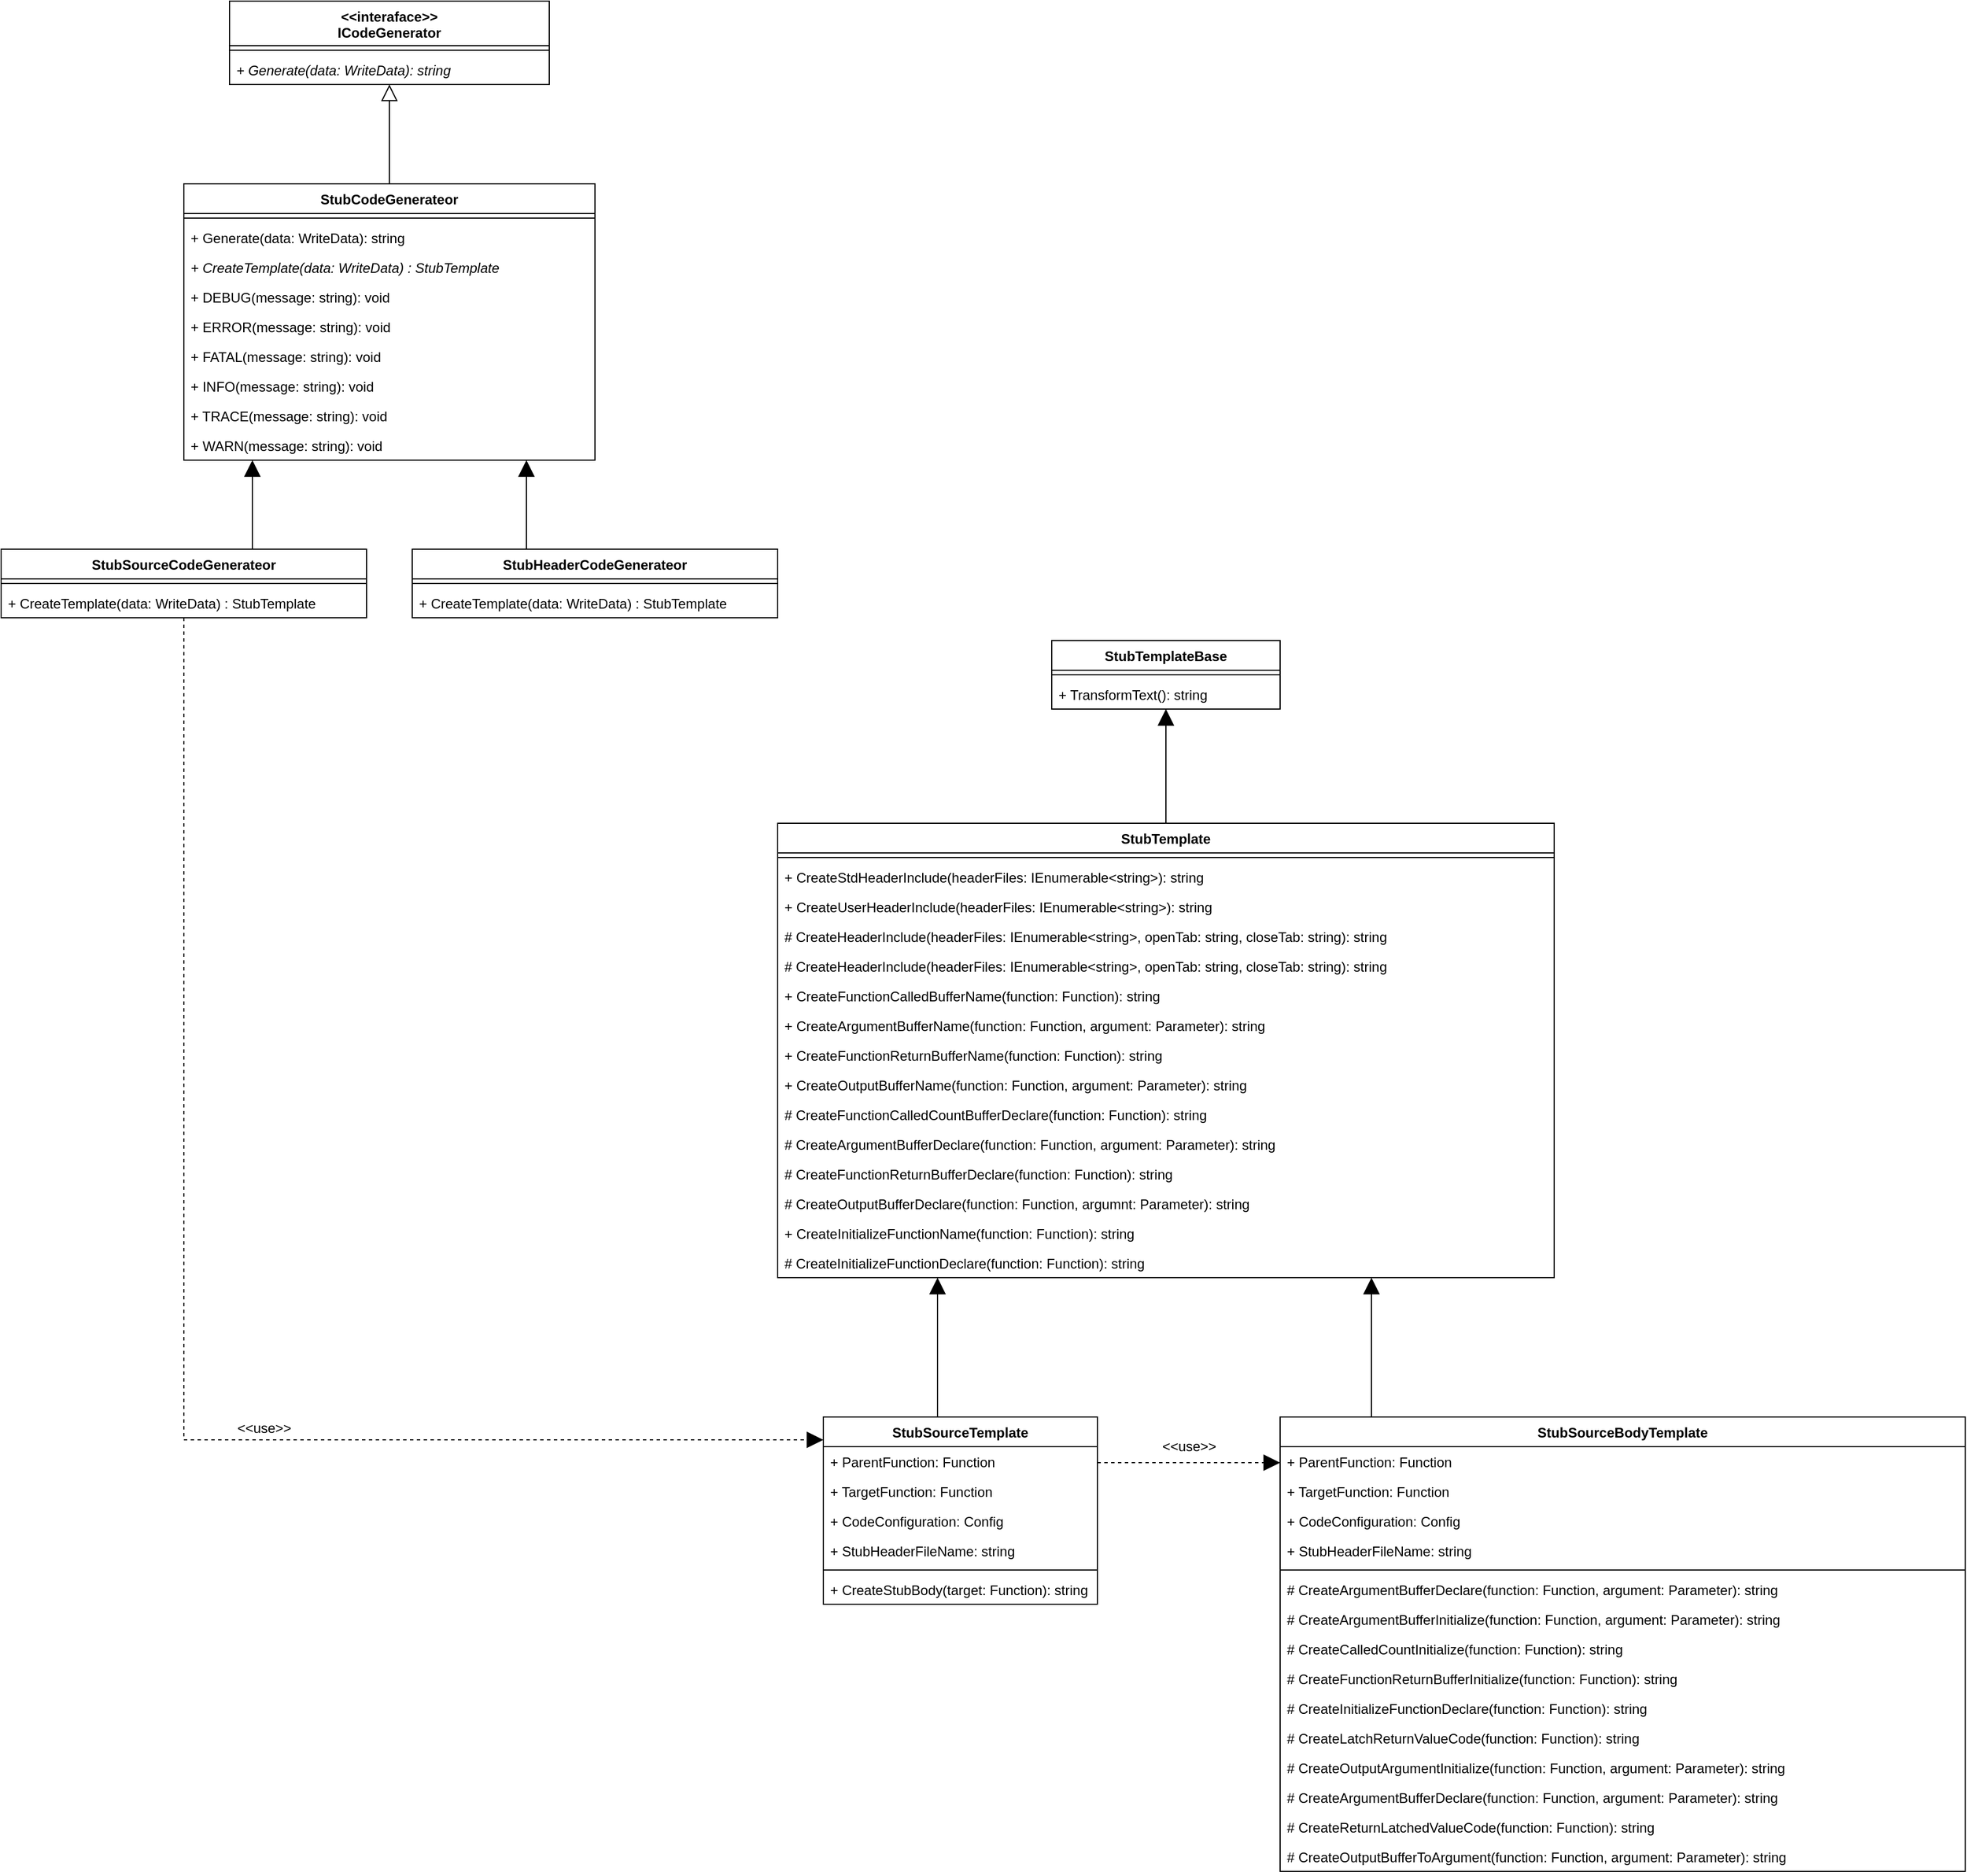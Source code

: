 <mxfile version="12.4.2" type="device" pages="8"><diagram id="I-5weWYIcPU4x3Ks8Vr2" name="class diagram"><mxGraphModel dx="1422" dy="832" grid="1" gridSize="10" guides="1" tooltips="1" connect="1" arrows="1" fold="1" page="1" pageScale="1" pageWidth="827" pageHeight="1169" math="0" shadow="0"><root><mxCell id="0"/><mxCell id="1" parent="0"/><mxCell id="ctn6vh5hsqZZzjhpRwSC-4" value="&lt;&lt;interaface&gt;&gt;&#10;ICodeGenerator" style="swimlane;fontStyle=1;align=center;verticalAlign=top;childLayout=stackLayout;horizontal=1;startSize=39;horizontalStack=0;resizeParent=1;resizeParentMax=0;resizeLast=0;collapsible=1;marginBottom=0;" parent="1" vertex="1"><mxGeometry x="240" y="40" width="280" height="73" as="geometry"/></mxCell><mxCell id="ctn6vh5hsqZZzjhpRwSC-6" value="" style="line;strokeWidth=1;fillColor=none;align=left;verticalAlign=middle;spacingTop=-1;spacingLeft=3;spacingRight=3;rotatable=0;labelPosition=right;points=[];portConstraint=eastwest;" parent="ctn6vh5hsqZZzjhpRwSC-4" vertex="1"><mxGeometry y="39" width="280" height="8" as="geometry"/></mxCell><mxCell id="ctn6vh5hsqZZzjhpRwSC-7" value="+ Generate(data: WriteData): string" style="text;strokeColor=none;fillColor=none;align=left;verticalAlign=top;spacingLeft=4;spacingRight=4;overflow=hidden;rotatable=0;points=[[0,0.5],[1,0.5]];portConstraint=eastwest;fontStyle=2" parent="ctn6vh5hsqZZzjhpRwSC-4" vertex="1"><mxGeometry y="47" width="280" height="26" as="geometry"/></mxCell><mxCell id="ctn6vh5hsqZZzjhpRwSC-19" style="edgeStyle=orthogonalEdgeStyle;rounded=0;orthogonalLoop=1;jettySize=auto;html=1;endArrow=block;endFill=0;endSize=12;" parent="1" source="ctn6vh5hsqZZzjhpRwSC-8" target="ctn6vh5hsqZZzjhpRwSC-4" edge="1"><mxGeometry relative="1" as="geometry"/></mxCell><mxCell id="ctn6vh5hsqZZzjhpRwSC-8" value="StubCodeGenerateor" style="swimlane;fontStyle=1;align=center;verticalAlign=top;childLayout=stackLayout;horizontal=1;startSize=26;horizontalStack=0;resizeParent=1;resizeParentMax=0;resizeLast=0;collapsible=1;marginBottom=0;" parent="1" vertex="1"><mxGeometry x="200" y="200" width="360" height="242" as="geometry"/></mxCell><mxCell id="ctn6vh5hsqZZzjhpRwSC-10" value="" style="line;strokeWidth=1;fillColor=none;align=left;verticalAlign=middle;spacingTop=-1;spacingLeft=3;spacingRight=3;rotatable=0;labelPosition=right;points=[];portConstraint=eastwest;" parent="ctn6vh5hsqZZzjhpRwSC-8" vertex="1"><mxGeometry y="26" width="360" height="8" as="geometry"/></mxCell><mxCell id="ctn6vh5hsqZZzjhpRwSC-11" value="+ Generate(data: WriteData): string" style="text;strokeColor=none;fillColor=none;align=left;verticalAlign=top;spacingLeft=4;spacingRight=4;overflow=hidden;rotatable=0;points=[[0,0.5],[1,0.5]];portConstraint=eastwest;fontStyle=0" parent="ctn6vh5hsqZZzjhpRwSC-8" vertex="1"><mxGeometry y="34" width="360" height="26" as="geometry"/></mxCell><mxCell id="ctn6vh5hsqZZzjhpRwSC-12" value="+ CreateTemplate(data: WriteData) : StubTemplate" style="text;strokeColor=none;fillColor=none;align=left;verticalAlign=top;spacingLeft=4;spacingRight=4;overflow=hidden;rotatable=0;points=[[0,0.5],[1,0.5]];portConstraint=eastwest;fontStyle=2" parent="ctn6vh5hsqZZzjhpRwSC-8" vertex="1"><mxGeometry y="60" width="360" height="26" as="geometry"/></mxCell><mxCell id="ctn6vh5hsqZZzjhpRwSC-13" value="+ DEBUG(message: string): void" style="text;strokeColor=none;fillColor=none;align=left;verticalAlign=top;spacingLeft=4;spacingRight=4;overflow=hidden;rotatable=0;points=[[0,0.5],[1,0.5]];portConstraint=eastwest;fontStyle=0" parent="ctn6vh5hsqZZzjhpRwSC-8" vertex="1"><mxGeometry y="86" width="360" height="26" as="geometry"/></mxCell><mxCell id="ctn6vh5hsqZZzjhpRwSC-14" value="+ ERROR(message: string): void" style="text;strokeColor=none;fillColor=none;align=left;verticalAlign=top;spacingLeft=4;spacingRight=4;overflow=hidden;rotatable=0;points=[[0,0.5],[1,0.5]];portConstraint=eastwest;fontStyle=0" parent="ctn6vh5hsqZZzjhpRwSC-8" vertex="1"><mxGeometry y="112" width="360" height="26" as="geometry"/></mxCell><mxCell id="ctn6vh5hsqZZzjhpRwSC-16" value="+ FATAL(message: string): void" style="text;strokeColor=none;fillColor=none;align=left;verticalAlign=top;spacingLeft=4;spacingRight=4;overflow=hidden;rotatable=0;points=[[0,0.5],[1,0.5]];portConstraint=eastwest;fontStyle=0" parent="ctn6vh5hsqZZzjhpRwSC-8" vertex="1"><mxGeometry y="138" width="360" height="26" as="geometry"/></mxCell><mxCell id="ctn6vh5hsqZZzjhpRwSC-15" value="+ INFO(message: string): void" style="text;strokeColor=none;fillColor=none;align=left;verticalAlign=top;spacingLeft=4;spacingRight=4;overflow=hidden;rotatable=0;points=[[0,0.5],[1,0.5]];portConstraint=eastwest;fontStyle=0" parent="ctn6vh5hsqZZzjhpRwSC-8" vertex="1"><mxGeometry y="164" width="360" height="26" as="geometry"/></mxCell><mxCell id="ctn6vh5hsqZZzjhpRwSC-17" value="+ TRACE(message: string): void" style="text;strokeColor=none;fillColor=none;align=left;verticalAlign=top;spacingLeft=4;spacingRight=4;overflow=hidden;rotatable=0;points=[[0,0.5],[1,0.5]];portConstraint=eastwest;fontStyle=0" parent="ctn6vh5hsqZZzjhpRwSC-8" vertex="1"><mxGeometry y="190" width="360" height="26" as="geometry"/></mxCell><mxCell id="ctn6vh5hsqZZzjhpRwSC-18" value="+ WARN(message: string): void" style="text;strokeColor=none;fillColor=none;align=left;verticalAlign=top;spacingLeft=4;spacingRight=4;overflow=hidden;rotatable=0;points=[[0,0.5],[1,0.5]];portConstraint=eastwest;fontStyle=0" parent="ctn6vh5hsqZZzjhpRwSC-8" vertex="1"><mxGeometry y="216" width="360" height="26" as="geometry"/></mxCell><mxCell id="ctn6vh5hsqZZzjhpRwSC-33" style="edgeStyle=orthogonalEdgeStyle;rounded=0;orthogonalLoop=1;jettySize=auto;html=1;endArrow=block;endFill=1;endSize=12;" parent="1" source="ctn6vh5hsqZZzjhpRwSC-20" target="ctn6vh5hsqZZzjhpRwSC-8" edge="1"><mxGeometry relative="1" as="geometry"><Array as="points"><mxPoint x="260" y="460"/><mxPoint x="260" y="460"/></Array></mxGeometry></mxCell><mxCell id="ctn6vh5hsqZZzjhpRwSC-111" style="edgeStyle=orthogonalEdgeStyle;rounded=0;orthogonalLoop=1;jettySize=auto;html=1;dashed=1;endArrow=block;endFill=1;endSize=12;" parent="1" source="ctn6vh5hsqZZzjhpRwSC-20" target="ctn6vh5hsqZZzjhpRwSC-79" edge="1"><mxGeometry relative="1" as="geometry"><Array as="points"><mxPoint x="200" y="1300"/></Array></mxGeometry></mxCell><mxCell id="ctn6vh5hsqZZzjhpRwSC-112" value="&amp;lt;&amp;lt;use&amp;gt;&amp;gt;" style="text;html=1;align=center;verticalAlign=middle;resizable=0;points=[];;labelBackgroundColor=#ffffff;" parent="ctn6vh5hsqZZzjhpRwSC-111" vertex="1" connectable="0"><mxGeometry x="0.165" y="84" relative="1" as="geometry"><mxPoint x="44" y="74" as="offset"/></mxGeometry></mxCell><mxCell id="ctn6vh5hsqZZzjhpRwSC-20" value="StubSourceCodeGenerateor" style="swimlane;fontStyle=1;align=center;verticalAlign=top;childLayout=stackLayout;horizontal=1;startSize=26;horizontalStack=0;resizeParent=1;resizeParentMax=0;resizeLast=0;collapsible=1;marginBottom=0;" parent="1" vertex="1"><mxGeometry x="40" y="520" width="320" height="60" as="geometry"/></mxCell><mxCell id="ctn6vh5hsqZZzjhpRwSC-21" value="" style="line;strokeWidth=1;fillColor=none;align=left;verticalAlign=middle;spacingTop=-1;spacingLeft=3;spacingRight=3;rotatable=0;labelPosition=right;points=[];portConstraint=eastwest;" parent="ctn6vh5hsqZZzjhpRwSC-20" vertex="1"><mxGeometry y="26" width="320" height="8" as="geometry"/></mxCell><mxCell id="ctn6vh5hsqZZzjhpRwSC-23" value="+ CreateTemplate(data: WriteData) : StubTemplate" style="text;strokeColor=none;fillColor=none;align=left;verticalAlign=top;spacingLeft=4;spacingRight=4;overflow=hidden;rotatable=0;points=[[0,0.5],[1,0.5]];portConstraint=eastwest;fontStyle=0" parent="ctn6vh5hsqZZzjhpRwSC-20" vertex="1"><mxGeometry y="34" width="320" height="26" as="geometry"/></mxCell><mxCell id="ctn6vh5hsqZZzjhpRwSC-34" style="edgeStyle=orthogonalEdgeStyle;rounded=0;orthogonalLoop=1;jettySize=auto;html=1;endArrow=block;endFill=1;endSize=12;" parent="1" source="ctn6vh5hsqZZzjhpRwSC-30" target="ctn6vh5hsqZZzjhpRwSC-8" edge="1"><mxGeometry relative="1" as="geometry"><Array as="points"><mxPoint x="500" y="510"/><mxPoint x="500" y="510"/></Array></mxGeometry></mxCell><mxCell id="ctn6vh5hsqZZzjhpRwSC-30" value="StubHeaderCodeGenerateor" style="swimlane;fontStyle=1;align=center;verticalAlign=top;childLayout=stackLayout;horizontal=1;startSize=26;horizontalStack=0;resizeParent=1;resizeParentMax=0;resizeLast=0;collapsible=1;marginBottom=0;" parent="1" vertex="1"><mxGeometry x="400" y="520" width="320" height="60" as="geometry"/></mxCell><mxCell id="ctn6vh5hsqZZzjhpRwSC-31" value="" style="line;strokeWidth=1;fillColor=none;align=left;verticalAlign=middle;spacingTop=-1;spacingLeft=3;spacingRight=3;rotatable=0;labelPosition=right;points=[];portConstraint=eastwest;" parent="ctn6vh5hsqZZzjhpRwSC-30" vertex="1"><mxGeometry y="26" width="320" height="8" as="geometry"/></mxCell><mxCell id="ctn6vh5hsqZZzjhpRwSC-32" value="+ CreateTemplate(data: WriteData) : StubTemplate" style="text;strokeColor=none;fillColor=none;align=left;verticalAlign=top;spacingLeft=4;spacingRight=4;overflow=hidden;rotatable=0;points=[[0,0.5],[1,0.5]];portConstraint=eastwest;fontStyle=0" parent="ctn6vh5hsqZZzjhpRwSC-30" vertex="1"><mxGeometry y="34" width="320" height="26" as="geometry"/></mxCell><mxCell id="ctn6vh5hsqZZzjhpRwSC-78" style="edgeStyle=orthogonalEdgeStyle;rounded=0;orthogonalLoop=1;jettySize=auto;html=1;endArrow=block;endFill=1;endSize=12;" parent="1" source="ctn6vh5hsqZZzjhpRwSC-35" target="ctn6vh5hsqZZzjhpRwSC-74" edge="1"><mxGeometry relative="1" as="geometry"/></mxCell><mxCell id="ctn6vh5hsqZZzjhpRwSC-35" value="StubTemplate" style="swimlane;fontStyle=1;align=center;verticalAlign=top;childLayout=stackLayout;horizontal=1;startSize=26;horizontalStack=0;resizeParent=1;resizeParentMax=0;resizeLast=0;collapsible=1;marginBottom=0;" parent="1" vertex="1"><mxGeometry x="720" y="760" width="680" height="398" as="geometry"/></mxCell><mxCell id="ctn6vh5hsqZZzjhpRwSC-37" value="" style="line;strokeWidth=1;fillColor=none;align=left;verticalAlign=middle;spacingTop=-1;spacingLeft=3;spacingRight=3;rotatable=0;labelPosition=right;points=[];portConstraint=eastwest;" parent="ctn6vh5hsqZZzjhpRwSC-35" vertex="1"><mxGeometry y="26" width="680" height="8" as="geometry"/></mxCell><mxCell id="ctn6vh5hsqZZzjhpRwSC-38" value="+ CreateStdHeaderInclude(headerFiles: IEnumerable&lt;string&gt;): string" style="text;strokeColor=none;fillColor=none;align=left;verticalAlign=top;spacingLeft=4;spacingRight=4;overflow=hidden;rotatable=0;points=[[0,0.5],[1,0.5]];portConstraint=eastwest;" parent="ctn6vh5hsqZZzjhpRwSC-35" vertex="1"><mxGeometry y="34" width="680" height="26" as="geometry"/></mxCell><mxCell id="ctn6vh5hsqZZzjhpRwSC-39" value="+ CreateUserHeaderInclude(headerFiles: IEnumerable&lt;string&gt;): string" style="text;strokeColor=none;fillColor=none;align=left;verticalAlign=top;spacingLeft=4;spacingRight=4;overflow=hidden;rotatable=0;points=[[0,0.5],[1,0.5]];portConstraint=eastwest;" parent="ctn6vh5hsqZZzjhpRwSC-35" vertex="1"><mxGeometry y="60" width="680" height="26" as="geometry"/></mxCell><mxCell id="ctn6vh5hsqZZzjhpRwSC-40" value="# CreateHeaderInclude(headerFiles: IEnumerable&lt;string&gt;, openTab: string, closeTab: string): string" style="text;strokeColor=none;fillColor=none;align=left;verticalAlign=top;spacingLeft=4;spacingRight=4;overflow=hidden;rotatable=0;points=[[0,0.5],[1,0.5]];portConstraint=eastwest;" parent="ctn6vh5hsqZZzjhpRwSC-35" vertex="1"><mxGeometry y="86" width="680" height="26" as="geometry"/></mxCell><mxCell id="ctn6vh5hsqZZzjhpRwSC-41" value="# CreateHeaderInclude(headerFiles: IEnumerable&lt;string&gt;, openTab: string, closeTab: string): string" style="text;strokeColor=none;fillColor=none;align=left;verticalAlign=top;spacingLeft=4;spacingRight=4;overflow=hidden;rotatable=0;points=[[0,0.5],[1,0.5]];portConstraint=eastwest;" parent="ctn6vh5hsqZZzjhpRwSC-35" vertex="1"><mxGeometry y="112" width="680" height="26" as="geometry"/></mxCell><mxCell id="ctn6vh5hsqZZzjhpRwSC-42" value="+ CreateFunctionCalledBufferName(function: Function): string" style="text;strokeColor=none;fillColor=none;align=left;verticalAlign=top;spacingLeft=4;spacingRight=4;overflow=hidden;rotatable=0;points=[[0,0.5],[1,0.5]];portConstraint=eastwest;" parent="ctn6vh5hsqZZzjhpRwSC-35" vertex="1"><mxGeometry y="138" width="680" height="26" as="geometry"/></mxCell><mxCell id="ctn6vh5hsqZZzjhpRwSC-43" value="+ CreateArgumentBufferName(function: Function, argument: Parameter): string" style="text;strokeColor=none;fillColor=none;align=left;verticalAlign=top;spacingLeft=4;spacingRight=4;overflow=hidden;rotatable=0;points=[[0,0.5],[1,0.5]];portConstraint=eastwest;" parent="ctn6vh5hsqZZzjhpRwSC-35" vertex="1"><mxGeometry y="164" width="680" height="26" as="geometry"/></mxCell><mxCell id="ctn6vh5hsqZZzjhpRwSC-44" value="+ CreateFunctionReturnBufferName(function: Function): string" style="text;strokeColor=none;fillColor=none;align=left;verticalAlign=top;spacingLeft=4;spacingRight=4;overflow=hidden;rotatable=0;points=[[0,0.5],[1,0.5]];portConstraint=eastwest;" parent="ctn6vh5hsqZZzjhpRwSC-35" vertex="1"><mxGeometry y="190" width="680" height="26" as="geometry"/></mxCell><mxCell id="ctn6vh5hsqZZzjhpRwSC-45" value="+ CreateOutputBufferName(function: Function, argument: Parameter): string" style="text;strokeColor=none;fillColor=none;align=left;verticalAlign=top;spacingLeft=4;spacingRight=4;overflow=hidden;rotatable=0;points=[[0,0.5],[1,0.5]];portConstraint=eastwest;" parent="ctn6vh5hsqZZzjhpRwSC-35" vertex="1"><mxGeometry y="216" width="680" height="26" as="geometry"/></mxCell><mxCell id="ctn6vh5hsqZZzjhpRwSC-56" value="# CreateFunctionCalledCountBufferDeclare(function: Function): string" style="text;strokeColor=none;fillColor=none;align=left;verticalAlign=top;spacingLeft=4;spacingRight=4;overflow=hidden;rotatable=0;points=[[0,0.5],[1,0.5]];portConstraint=eastwest;" parent="ctn6vh5hsqZZzjhpRwSC-35" vertex="1"><mxGeometry y="242" width="680" height="26" as="geometry"/></mxCell><mxCell id="ctn6vh5hsqZZzjhpRwSC-57" value="# CreateArgumentBufferDeclare(function: Function, argument: Parameter): string" style="text;strokeColor=none;fillColor=none;align=left;verticalAlign=top;spacingLeft=4;spacingRight=4;overflow=hidden;rotatable=0;points=[[0,0.5],[1,0.5]];portConstraint=eastwest;" parent="ctn6vh5hsqZZzjhpRwSC-35" vertex="1"><mxGeometry y="268" width="680" height="26" as="geometry"/></mxCell><mxCell id="ctn6vh5hsqZZzjhpRwSC-70" value="# CreateFunctionReturnBufferDeclare(function: Function): string" style="text;strokeColor=none;fillColor=none;align=left;verticalAlign=top;spacingLeft=4;spacingRight=4;overflow=hidden;rotatable=0;points=[[0,0.5],[1,0.5]];portConstraint=eastwest;" parent="ctn6vh5hsqZZzjhpRwSC-35" vertex="1"><mxGeometry y="294" width="680" height="26" as="geometry"/></mxCell><mxCell id="ctn6vh5hsqZZzjhpRwSC-71" value="# CreateOutputBufferDeclare(function: Function, argumnt: Parameter): string" style="text;strokeColor=none;fillColor=none;align=left;verticalAlign=top;spacingLeft=4;spacingRight=4;overflow=hidden;rotatable=0;points=[[0,0.5],[1,0.5]];portConstraint=eastwest;" parent="ctn6vh5hsqZZzjhpRwSC-35" vertex="1"><mxGeometry y="320" width="680" height="26" as="geometry"/></mxCell><mxCell id="ctn6vh5hsqZZzjhpRwSC-72" value="+ CreateInitializeFunctionName(function: Function): string" style="text;strokeColor=none;fillColor=none;align=left;verticalAlign=top;spacingLeft=4;spacingRight=4;overflow=hidden;rotatable=0;points=[[0,0.5],[1,0.5]];portConstraint=eastwest;" parent="ctn6vh5hsqZZzjhpRwSC-35" vertex="1"><mxGeometry y="346" width="680" height="26" as="geometry"/></mxCell><mxCell id="ctn6vh5hsqZZzjhpRwSC-73" value="# CreateInitializeFunctionDeclare(function: Function): string" style="text;strokeColor=none;fillColor=none;align=left;verticalAlign=top;spacingLeft=4;spacingRight=4;overflow=hidden;rotatable=0;points=[[0,0.5],[1,0.5]];portConstraint=eastwest;" parent="ctn6vh5hsqZZzjhpRwSC-35" vertex="1"><mxGeometry y="372" width="680" height="26" as="geometry"/></mxCell><mxCell id="ctn6vh5hsqZZzjhpRwSC-74" value="StubTemplateBase" style="swimlane;fontStyle=1;align=center;verticalAlign=top;childLayout=stackLayout;horizontal=1;startSize=26;horizontalStack=0;resizeParent=1;resizeParentMax=0;resizeLast=0;collapsible=1;marginBottom=0;" parent="1" vertex="1"><mxGeometry x="960" y="600" width="200" height="60" as="geometry"/></mxCell><mxCell id="ctn6vh5hsqZZzjhpRwSC-76" value="" style="line;strokeWidth=1;fillColor=none;align=left;verticalAlign=middle;spacingTop=-1;spacingLeft=3;spacingRight=3;rotatable=0;labelPosition=right;points=[];portConstraint=eastwest;" parent="ctn6vh5hsqZZzjhpRwSC-74" vertex="1"><mxGeometry y="26" width="200" height="8" as="geometry"/></mxCell><mxCell id="ctn6vh5hsqZZzjhpRwSC-77" value="+ TransformText(): string" style="text;strokeColor=none;fillColor=none;align=left;verticalAlign=top;spacingLeft=4;spacingRight=4;overflow=hidden;rotatable=0;points=[[0,0.5],[1,0.5]];portConstraint=eastwest;" parent="ctn6vh5hsqZZzjhpRwSC-74" vertex="1"><mxGeometry y="34" width="200" height="26" as="geometry"/></mxCell><mxCell id="ctn6vh5hsqZZzjhpRwSC-86" style="edgeStyle=orthogonalEdgeStyle;rounded=0;orthogonalLoop=1;jettySize=auto;html=1;endArrow=block;endFill=1;endSize=12;" parent="1" source="ctn6vh5hsqZZzjhpRwSC-79" target="ctn6vh5hsqZZzjhpRwSC-35" edge="1"><mxGeometry relative="1" as="geometry"><mxPoint x="1190" y="690" as="targetPoint"/><Array as="points"><mxPoint x="860" y="1200"/><mxPoint x="860" y="1200"/></Array></mxGeometry></mxCell><mxCell id="ctn6vh5hsqZZzjhpRwSC-109" style="edgeStyle=orthogonalEdgeStyle;rounded=0;orthogonalLoop=1;jettySize=auto;html=1;endArrow=block;endFill=1;endSize=12;dashed=1;" parent="1" source="ctn6vh5hsqZZzjhpRwSC-79" target="ctn6vh5hsqZZzjhpRwSC-89" edge="1"><mxGeometry relative="1" as="geometry"><Array as="points"><mxPoint x="1090" y="1320"/><mxPoint x="1090" y="1320"/></Array></mxGeometry></mxCell><mxCell id="ctn6vh5hsqZZzjhpRwSC-110" value="&amp;lt;&amp;lt;use&amp;gt;&amp;gt;" style="text;html=1;align=center;verticalAlign=middle;resizable=0;points=[];;labelBackgroundColor=#ffffff;" parent="ctn6vh5hsqZZzjhpRwSC-109" vertex="1" connectable="0"><mxGeometry x="0.175" y="2" relative="1" as="geometry"><mxPoint x="-14" y="-12" as="offset"/></mxGeometry></mxCell><mxCell id="ctn6vh5hsqZZzjhpRwSC-79" value="StubSourceTemplate" style="swimlane;fontStyle=1;align=center;verticalAlign=top;childLayout=stackLayout;horizontal=1;startSize=26;horizontalStack=0;resizeParent=1;resizeParentMax=0;resizeLast=0;collapsible=1;marginBottom=0;" parent="1" vertex="1"><mxGeometry x="760" y="1280" width="240" height="164" as="geometry"/></mxCell><mxCell id="ctn6vh5hsqZZzjhpRwSC-80" value="+ ParentFunction: Function" style="text;strokeColor=none;fillColor=none;align=left;verticalAlign=top;spacingLeft=4;spacingRight=4;overflow=hidden;rotatable=0;points=[[0,0.5],[1,0.5]];portConstraint=eastwest;" parent="ctn6vh5hsqZZzjhpRwSC-79" vertex="1"><mxGeometry y="26" width="240" height="26" as="geometry"/></mxCell><mxCell id="ctn6vh5hsqZZzjhpRwSC-83" value="+ TargetFunction: Function" style="text;strokeColor=none;fillColor=none;align=left;verticalAlign=top;spacingLeft=4;spacingRight=4;overflow=hidden;rotatable=0;points=[[0,0.5],[1,0.5]];portConstraint=eastwest;" parent="ctn6vh5hsqZZzjhpRwSC-79" vertex="1"><mxGeometry y="52" width="240" height="26" as="geometry"/></mxCell><mxCell id="ctn6vh5hsqZZzjhpRwSC-84" value="+ CodeConfiguration: Config" style="text;strokeColor=none;fillColor=none;align=left;verticalAlign=top;spacingLeft=4;spacingRight=4;overflow=hidden;rotatable=0;points=[[0,0.5],[1,0.5]];portConstraint=eastwest;" parent="ctn6vh5hsqZZzjhpRwSC-79" vertex="1"><mxGeometry y="78" width="240" height="26" as="geometry"/></mxCell><mxCell id="ctn6vh5hsqZZzjhpRwSC-85" value="+ StubHeaderFileName: string" style="text;strokeColor=none;fillColor=none;align=left;verticalAlign=top;spacingLeft=4;spacingRight=4;overflow=hidden;rotatable=0;points=[[0,0.5],[1,0.5]];portConstraint=eastwest;" parent="ctn6vh5hsqZZzjhpRwSC-79" vertex="1"><mxGeometry y="104" width="240" height="26" as="geometry"/></mxCell><mxCell id="ctn6vh5hsqZZzjhpRwSC-81" value="" style="line;strokeWidth=1;fillColor=none;align=left;verticalAlign=middle;spacingTop=-1;spacingLeft=3;spacingRight=3;rotatable=0;labelPosition=right;points=[];portConstraint=eastwest;" parent="ctn6vh5hsqZZzjhpRwSC-79" vertex="1"><mxGeometry y="130" width="240" height="8" as="geometry"/></mxCell><mxCell id="ctn6vh5hsqZZzjhpRwSC-82" value="+ CreateStubBody(target: Function): string" style="text;strokeColor=none;fillColor=none;align=left;verticalAlign=top;spacingLeft=4;spacingRight=4;overflow=hidden;rotatable=0;points=[[0,0.5],[1,0.5]];portConstraint=eastwest;" parent="ctn6vh5hsqZZzjhpRwSC-79" vertex="1"><mxGeometry y="138" width="240" height="26" as="geometry"/></mxCell><mxCell id="ctn6vh5hsqZZzjhpRwSC-108" style="edgeStyle=orthogonalEdgeStyle;rounded=0;orthogonalLoop=1;jettySize=auto;html=1;endArrow=block;endFill=1;endSize=12;" parent="1" source="ctn6vh5hsqZZzjhpRwSC-89" target="ctn6vh5hsqZZzjhpRwSC-35" edge="1"><mxGeometry relative="1" as="geometry"><Array as="points"><mxPoint x="1240" y="1200"/><mxPoint x="1240" y="1200"/></Array></mxGeometry></mxCell><mxCell id="ctn6vh5hsqZZzjhpRwSC-89" value="StubSourceBodyTemplate" style="swimlane;fontStyle=1;align=center;verticalAlign=top;childLayout=stackLayout;horizontal=1;startSize=26;horizontalStack=0;resizeParent=1;resizeParentMax=0;resizeLast=0;collapsible=1;marginBottom=0;" parent="1" vertex="1"><mxGeometry x="1160" y="1280" width="600" height="398" as="geometry"/></mxCell><mxCell id="ctn6vh5hsqZZzjhpRwSC-90" value="+ ParentFunction: Function" style="text;strokeColor=none;fillColor=none;align=left;verticalAlign=top;spacingLeft=4;spacingRight=4;overflow=hidden;rotatable=0;points=[[0,0.5],[1,0.5]];portConstraint=eastwest;" parent="ctn6vh5hsqZZzjhpRwSC-89" vertex="1"><mxGeometry y="26" width="600" height="26" as="geometry"/></mxCell><mxCell id="ctn6vh5hsqZZzjhpRwSC-91" value="+ TargetFunction: Function" style="text;strokeColor=none;fillColor=none;align=left;verticalAlign=top;spacingLeft=4;spacingRight=4;overflow=hidden;rotatable=0;points=[[0,0.5],[1,0.5]];portConstraint=eastwest;" parent="ctn6vh5hsqZZzjhpRwSC-89" vertex="1"><mxGeometry y="52" width="600" height="26" as="geometry"/></mxCell><mxCell id="ctn6vh5hsqZZzjhpRwSC-92" value="+ CodeConfiguration: Config" style="text;strokeColor=none;fillColor=none;align=left;verticalAlign=top;spacingLeft=4;spacingRight=4;overflow=hidden;rotatable=0;points=[[0,0.5],[1,0.5]];portConstraint=eastwest;" parent="ctn6vh5hsqZZzjhpRwSC-89" vertex="1"><mxGeometry y="78" width="600" height="26" as="geometry"/></mxCell><mxCell id="ctn6vh5hsqZZzjhpRwSC-93" value="+ StubHeaderFileName: string" style="text;strokeColor=none;fillColor=none;align=left;verticalAlign=top;spacingLeft=4;spacingRight=4;overflow=hidden;rotatable=0;points=[[0,0.5],[1,0.5]];portConstraint=eastwest;" parent="ctn6vh5hsqZZzjhpRwSC-89" vertex="1"><mxGeometry y="104" width="600" height="26" as="geometry"/></mxCell><mxCell id="ctn6vh5hsqZZzjhpRwSC-94" value="" style="line;strokeWidth=1;fillColor=none;align=left;verticalAlign=middle;spacingTop=-1;spacingLeft=3;spacingRight=3;rotatable=0;labelPosition=right;points=[];portConstraint=eastwest;" parent="ctn6vh5hsqZZzjhpRwSC-89" vertex="1"><mxGeometry y="130" width="600" height="8" as="geometry"/></mxCell><mxCell id="ctn6vh5hsqZZzjhpRwSC-96" value="# CreateArgumentBufferDeclare(function: Function, argument: Parameter): string" style="text;strokeColor=none;fillColor=none;align=left;verticalAlign=top;spacingLeft=4;spacingRight=4;overflow=hidden;rotatable=0;points=[[0,0.5],[1,0.5]];portConstraint=eastwest;" parent="ctn6vh5hsqZZzjhpRwSC-89" vertex="1"><mxGeometry y="138" width="600" height="26" as="geometry"/></mxCell><mxCell id="ctn6vh5hsqZZzjhpRwSC-97" value="# CreateArgumentBufferInitialize(function: Function, argument: Parameter): string" style="text;strokeColor=none;fillColor=none;align=left;verticalAlign=top;spacingLeft=4;spacingRight=4;overflow=hidden;rotatable=0;points=[[0,0.5],[1,0.5]];portConstraint=eastwest;" parent="ctn6vh5hsqZZzjhpRwSC-89" vertex="1"><mxGeometry y="164" width="600" height="26" as="geometry"/></mxCell><mxCell id="ctn6vh5hsqZZzjhpRwSC-98" value="# CreateCalledCountInitialize(function: Function): string" style="text;strokeColor=none;fillColor=none;align=left;verticalAlign=top;spacingLeft=4;spacingRight=4;overflow=hidden;rotatable=0;points=[[0,0.5],[1,0.5]];portConstraint=eastwest;" parent="ctn6vh5hsqZZzjhpRwSC-89" vertex="1"><mxGeometry y="190" width="600" height="26" as="geometry"/></mxCell><mxCell id="ctn6vh5hsqZZzjhpRwSC-99" value="# CreateFunctionReturnBufferInitialize(function: Function): string" style="text;strokeColor=none;fillColor=none;align=left;verticalAlign=top;spacingLeft=4;spacingRight=4;overflow=hidden;rotatable=0;points=[[0,0.5],[1,0.5]];portConstraint=eastwest;" parent="ctn6vh5hsqZZzjhpRwSC-89" vertex="1"><mxGeometry y="216" width="600" height="26" as="geometry"/></mxCell><mxCell id="ctn6vh5hsqZZzjhpRwSC-100" value="# CreateInitializeFunctionDeclare(function: Function): string" style="text;strokeColor=none;fillColor=none;align=left;verticalAlign=top;spacingLeft=4;spacingRight=4;overflow=hidden;rotatable=0;points=[[0,0.5],[1,0.5]];portConstraint=eastwest;" parent="ctn6vh5hsqZZzjhpRwSC-89" vertex="1"><mxGeometry y="242" width="600" height="26" as="geometry"/></mxCell><mxCell id="ctn6vh5hsqZZzjhpRwSC-101" value="# CreateLatchReturnValueCode(function: Function): string" style="text;strokeColor=none;fillColor=none;align=left;verticalAlign=top;spacingLeft=4;spacingRight=4;overflow=hidden;rotatable=0;points=[[0,0.5],[1,0.5]];portConstraint=eastwest;" parent="ctn6vh5hsqZZzjhpRwSC-89" vertex="1"><mxGeometry y="268" width="600" height="26" as="geometry"/></mxCell><mxCell id="ctn6vh5hsqZZzjhpRwSC-102" value="# CreateOutputArgumentInitialize(function: Function, argument: Parameter): string" style="text;strokeColor=none;fillColor=none;align=left;verticalAlign=top;spacingLeft=4;spacingRight=4;overflow=hidden;rotatable=0;points=[[0,0.5],[1,0.5]];portConstraint=eastwest;" parent="ctn6vh5hsqZZzjhpRwSC-89" vertex="1"><mxGeometry y="294" width="600" height="26" as="geometry"/></mxCell><mxCell id="ctn6vh5hsqZZzjhpRwSC-103" value="# CreateArgumentBufferDeclare(function: Function, argument: Parameter): string" style="text;strokeColor=none;fillColor=none;align=left;verticalAlign=top;spacingLeft=4;spacingRight=4;overflow=hidden;rotatable=0;points=[[0,0.5],[1,0.5]];portConstraint=eastwest;" parent="ctn6vh5hsqZZzjhpRwSC-89" vertex="1"><mxGeometry y="320" width="600" height="26" as="geometry"/></mxCell><mxCell id="ctn6vh5hsqZZzjhpRwSC-105" value="# CreateReturnLatchedValueCode(function: Function): string" style="text;strokeColor=none;fillColor=none;align=left;verticalAlign=top;spacingLeft=4;spacingRight=4;overflow=hidden;rotatable=0;points=[[0,0.5],[1,0.5]];portConstraint=eastwest;" parent="ctn6vh5hsqZZzjhpRwSC-89" vertex="1"><mxGeometry y="346" width="600" height="26" as="geometry"/></mxCell><mxCell id="ctn6vh5hsqZZzjhpRwSC-107" value="# CreateOutputBufferToArgument(function: Function, argument: Parameter): string" style="text;strokeColor=none;fillColor=none;align=left;verticalAlign=top;spacingLeft=4;spacingRight=4;overflow=hidden;rotatable=0;points=[[0,0.5],[1,0.5]];portConstraint=eastwest;" parent="ctn6vh5hsqZZzjhpRwSC-89" vertex="1"><mxGeometry y="372" width="600" height="26" as="geometry"/></mxCell></root></mxGraphModel></diagram><diagram id="gi7b0iLwWKY0VRU1K25w" name="ページ2"><mxGraphModel dx="1422" dy="832" grid="1" gridSize="10" guides="1" tooltips="1" connect="1" arrows="1" fold="1" page="1" pageScale="1" pageWidth="827" pageHeight="1169" math="0" shadow="0"><root><mxCell id="2MtQq-GQll3eOTo2Nxgj-0"/><mxCell id="2MtQq-GQll3eOTo2Nxgj-1" parent="2MtQq-GQll3eOTo2Nxgj-0"/><mxCell id="2MtQq-GQll3eOTo2Nxgj-6" value="ReturnLatchTemplate" style="swimlane;fontStyle=1;align=center;verticalAlign=top;childLayout=stackLayout;horizontal=1;startSize=26;horizontalStack=0;resizeParent=1;resizeParentMax=0;resizeLast=0;collapsible=1;marginBottom=0;" vertex="1" parent="2MtQq-GQll3eOTo2Nxgj-1"><mxGeometry x="280" y="120" width="160" height="86" as="geometry"/></mxCell><mxCell id="2MtQq-GQll3eOTo2Nxgj-7" value="+ field: type" style="text;strokeColor=none;fillColor=none;align=left;verticalAlign=top;spacingLeft=4;spacingRight=4;overflow=hidden;rotatable=0;points=[[0,0.5],[1,0.5]];portConstraint=eastwest;" vertex="1" parent="2MtQq-GQll3eOTo2Nxgj-6"><mxGeometry y="26" width="160" height="26" as="geometry"/></mxCell><mxCell id="2MtQq-GQll3eOTo2Nxgj-8" value="" style="line;strokeWidth=1;fillColor=none;align=left;verticalAlign=middle;spacingTop=-1;spacingLeft=3;spacingRight=3;rotatable=0;labelPosition=right;points=[];portConstraint=eastwest;" vertex="1" parent="2MtQq-GQll3eOTo2Nxgj-6"><mxGeometry y="52" width="160" height="8" as="geometry"/></mxCell><mxCell id="2MtQq-GQll3eOTo2Nxgj-9" value="+ TranformText(): string" style="text;strokeColor=none;fillColor=none;align=left;verticalAlign=top;spacingLeft=4;spacingRight=4;overflow=hidden;rotatable=0;points=[[0,0.5],[1,0.5]];portConstraint=eastwest;" vertex="1" parent="2MtQq-GQll3eOTo2Nxgj-6"><mxGeometry y="60" width="160" height="26" as="geometry"/></mxCell><mxCell id="2MtQq-GQll3eOTo2Nxgj-10" value="StoreArgumentCodeTemplate" style="swimlane;fontStyle=1;align=center;verticalAlign=top;childLayout=stackLayout;horizontal=1;startSize=26;horizontalStack=0;resizeParent=1;resizeParentMax=0;resizeLast=0;collapsible=1;marginBottom=0;" vertex="1" parent="2MtQq-GQll3eOTo2Nxgj-1"><mxGeometry x="340" y="270" width="200" height="86" as="geometry"/></mxCell><mxCell id="2MtQq-GQll3eOTo2Nxgj-11" value="+ field: type" style="text;strokeColor=none;fillColor=none;align=left;verticalAlign=top;spacingLeft=4;spacingRight=4;overflow=hidden;rotatable=0;points=[[0,0.5],[1,0.5]];portConstraint=eastwest;" vertex="1" parent="2MtQq-GQll3eOTo2Nxgj-10"><mxGeometry y="26" width="200" height="26" as="geometry"/></mxCell><mxCell id="2MtQq-GQll3eOTo2Nxgj-12" value="" style="line;strokeWidth=1;fillColor=none;align=left;verticalAlign=middle;spacingTop=-1;spacingLeft=3;spacingRight=3;rotatable=0;labelPosition=right;points=[];portConstraint=eastwest;" vertex="1" parent="2MtQq-GQll3eOTo2Nxgj-10"><mxGeometry y="52" width="200" height="8" as="geometry"/></mxCell><mxCell id="2MtQq-GQll3eOTo2Nxgj-13" value="+ TranformText(): string" style="text;strokeColor=none;fillColor=none;align=left;verticalAlign=top;spacingLeft=4;spacingRight=4;overflow=hidden;rotatable=0;points=[[0,0.5],[1,0.5]];portConstraint=eastwest;" vertex="1" parent="2MtQq-GQll3eOTo2Nxgj-10"><mxGeometry y="60" width="200" height="26" as="geometry"/></mxCell><mxCell id="2MtQq-GQll3eOTo2Nxgj-18" style="edgeStyle=orthogonalEdgeStyle;rounded=0;orthogonalLoop=1;jettySize=auto;html=1;endArrow=block;endFill=1;endSize=12;" edge="1" parent="2MtQq-GQll3eOTo2Nxgj-1" source="2MtQq-GQll3eOTo2Nxgj-14" target="2MtQq-GQll3eOTo2Nxgj-10"><mxGeometry relative="1" as="geometry"/></mxCell><mxCell id="2MtQq-GQll3eOTo2Nxgj-14" value="StoreSinglePointerArgumentCodeTemplate" style="swimlane;fontStyle=1;align=center;verticalAlign=top;childLayout=stackLayout;horizontal=1;startSize=26;horizontalStack=0;resizeParent=1;resizeParentMax=0;resizeLast=0;collapsible=1;marginBottom=0;" vertex="1" parent="2MtQq-GQll3eOTo2Nxgj-1"><mxGeometry x="280" y="440" width="320" height="86" as="geometry"/></mxCell><mxCell id="2MtQq-GQll3eOTo2Nxgj-15" value="+ field: type" style="text;strokeColor=none;fillColor=none;align=left;verticalAlign=top;spacingLeft=4;spacingRight=4;overflow=hidden;rotatable=0;points=[[0,0.5],[1,0.5]];portConstraint=eastwest;" vertex="1" parent="2MtQq-GQll3eOTo2Nxgj-14"><mxGeometry y="26" width="320" height="26" as="geometry"/></mxCell><mxCell id="2MtQq-GQll3eOTo2Nxgj-16" value="" style="line;strokeWidth=1;fillColor=none;align=left;verticalAlign=middle;spacingTop=-1;spacingLeft=3;spacingRight=3;rotatable=0;labelPosition=right;points=[];portConstraint=eastwest;" vertex="1" parent="2MtQq-GQll3eOTo2Nxgj-14"><mxGeometry y="52" width="320" height="8" as="geometry"/></mxCell><mxCell id="2MtQq-GQll3eOTo2Nxgj-17" value="+ TranformText(): string" style="text;strokeColor=none;fillColor=none;align=left;verticalAlign=top;spacingLeft=4;spacingRight=4;overflow=hidden;rotatable=0;points=[[0,0.5],[1,0.5]];portConstraint=eastwest;" vertex="1" parent="2MtQq-GQll3eOTo2Nxgj-14"><mxGeometry y="60" width="320" height="26" as="geometry"/></mxCell><mxCell id="2MtQq-GQll3eOTo2Nxgj-19" value="ReturnValueCodeTemplate" style="swimlane;fontStyle=1;align=center;verticalAlign=top;childLayout=stackLayout;horizontal=1;startSize=26;horizontalStack=0;resizeParent=1;resizeParentMax=0;resizeLast=0;collapsible=1;marginBottom=0;" vertex="1" parent="2MtQq-GQll3eOTo2Nxgj-1"><mxGeometry x="280" y="600" width="240" height="86" as="geometry"/></mxCell><mxCell id="2MtQq-GQll3eOTo2Nxgj-20" value="+ field: type" style="text;strokeColor=none;fillColor=none;align=left;verticalAlign=top;spacingLeft=4;spacingRight=4;overflow=hidden;rotatable=0;points=[[0,0.5],[1,0.5]];portConstraint=eastwest;" vertex="1" parent="2MtQq-GQll3eOTo2Nxgj-19"><mxGeometry y="26" width="240" height="26" as="geometry"/></mxCell><mxCell id="2MtQq-GQll3eOTo2Nxgj-21" value="" style="line;strokeWidth=1;fillColor=none;align=left;verticalAlign=middle;spacingTop=-1;spacingLeft=3;spacingRight=3;rotatable=0;labelPosition=right;points=[];portConstraint=eastwest;" vertex="1" parent="2MtQq-GQll3eOTo2Nxgj-19"><mxGeometry y="52" width="240" height="8" as="geometry"/></mxCell><mxCell id="2MtQq-GQll3eOTo2Nxgj-22" value="+ method(type): type" style="text;strokeColor=none;fillColor=none;align=left;verticalAlign=top;spacingLeft=4;spacingRight=4;overflow=hidden;rotatable=0;points=[[0,0.5],[1,0.5]];portConstraint=eastwest;" vertex="1" parent="2MtQq-GQll3eOTo2Nxgj-19"><mxGeometry y="60" width="240" height="26" as="geometry"/></mxCell><mxCell id="2MtQq-GQll3eOTo2Nxgj-23" value="SinglePointerArgumentReturnValueCodeTemplate" style="swimlane;fontStyle=1;align=center;verticalAlign=top;childLayout=stackLayout;horizontal=1;startSize=26;horizontalStack=0;resizeParent=1;resizeParentMax=0;resizeLast=0;collapsible=1;marginBottom=0;" vertex="1" parent="2MtQq-GQll3eOTo2Nxgj-1"><mxGeometry x="240" y="760" width="320" height="86" as="geometry"/></mxCell><mxCell id="2MtQq-GQll3eOTo2Nxgj-24" value="+ field: type" style="text;strokeColor=none;fillColor=none;align=left;verticalAlign=top;spacingLeft=4;spacingRight=4;overflow=hidden;rotatable=0;points=[[0,0.5],[1,0.5]];portConstraint=eastwest;" vertex="1" parent="2MtQq-GQll3eOTo2Nxgj-23"><mxGeometry y="26" width="320" height="26" as="geometry"/></mxCell><mxCell id="2MtQq-GQll3eOTo2Nxgj-25" value="" style="line;strokeWidth=1;fillColor=none;align=left;verticalAlign=middle;spacingTop=-1;spacingLeft=3;spacingRight=3;rotatable=0;labelPosition=right;points=[];portConstraint=eastwest;" vertex="1" parent="2MtQq-GQll3eOTo2Nxgj-23"><mxGeometry y="52" width="320" height="8" as="geometry"/></mxCell><mxCell id="2MtQq-GQll3eOTo2Nxgj-26" value="+ method(type): type" style="text;strokeColor=none;fillColor=none;align=left;verticalAlign=top;spacingLeft=4;spacingRight=4;overflow=hidden;rotatable=0;points=[[0,0.5],[1,0.5]];portConstraint=eastwest;" vertex="1" parent="2MtQq-GQll3eOTo2Nxgj-23"><mxGeometry y="60" width="320" height="26" as="geometry"/></mxCell><mxCell id="2MtQq-GQll3eOTo2Nxgj-27" value="DoublePointerArgumentReturnValueCodeTemplate" style="swimlane;fontStyle=1;align=center;verticalAlign=top;childLayout=stackLayout;horizontal=1;startSize=26;horizontalStack=0;resizeParent=1;resizeParentMax=0;resizeLast=0;collapsible=1;marginBottom=0;" vertex="1" parent="2MtQq-GQll3eOTo2Nxgj-1"><mxGeometry x="240" y="880" width="320" height="86" as="geometry"/></mxCell><mxCell id="2MtQq-GQll3eOTo2Nxgj-28" value="+ field: type" style="text;strokeColor=none;fillColor=none;align=left;verticalAlign=top;spacingLeft=4;spacingRight=4;overflow=hidden;rotatable=0;points=[[0,0.5],[1,0.5]];portConstraint=eastwest;" vertex="1" parent="2MtQq-GQll3eOTo2Nxgj-27"><mxGeometry y="26" width="320" height="26" as="geometry"/></mxCell><mxCell id="2MtQq-GQll3eOTo2Nxgj-29" value="" style="line;strokeWidth=1;fillColor=none;align=left;verticalAlign=middle;spacingTop=-1;spacingLeft=3;spacingRight=3;rotatable=0;labelPosition=right;points=[];portConstraint=eastwest;" vertex="1" parent="2MtQq-GQll3eOTo2Nxgj-27"><mxGeometry y="52" width="320" height="8" as="geometry"/></mxCell><mxCell id="2MtQq-GQll3eOTo2Nxgj-30" value="+ method(type): type" style="text;strokeColor=none;fillColor=none;align=left;verticalAlign=top;spacingLeft=4;spacingRight=4;overflow=hidden;rotatable=0;points=[[0,0.5],[1,0.5]];portConstraint=eastwest;" vertex="1" parent="2MtQq-GQll3eOTo2Nxgj-27"><mxGeometry y="60" width="320" height="26" as="geometry"/></mxCell><mxCell id="2MtQq-GQll3eOTo2Nxgj-31" value="StubNameRule" style="swimlane;fontStyle=1;align=center;verticalAlign=top;childLayout=stackLayout;horizontal=1;startSize=26;horizontalStack=0;resizeParent=1;resizeParentMax=0;resizeLast=0;collapsible=1;marginBottom=0;" vertex="1" parent="2MtQq-GQll3eOTo2Nxgj-1"><mxGeometry x="720" y="400" width="340" height="242" as="geometry"/></mxCell><mxCell id="2MtQq-GQll3eOTo2Nxgj-32" value="+ CalledCount: string" style="text;strokeColor=none;fillColor=none;align=left;verticalAlign=top;spacingLeft=4;spacingRight=4;overflow=hidden;rotatable=0;points=[[0,0.5],[1,0.5]];portConstraint=eastwest;" vertex="1" parent="2MtQq-GQll3eOTo2Nxgj-31"><mxGeometry y="26" width="340" height="26" as="geometry"/></mxCell><mxCell id="2MtQq-GQll3eOTo2Nxgj-35" value="+ ReturnValueBuffer: string" style="text;strokeColor=none;fillColor=none;align=left;verticalAlign=top;spacingLeft=4;spacingRight=4;overflow=hidden;rotatable=0;points=[[0,0.5],[1,0.5]];portConstraint=eastwest;" vertex="1" parent="2MtQq-GQll3eOTo2Nxgj-31"><mxGeometry y="52" width="340" height="26" as="geometry"/></mxCell><mxCell id="2MtQq-GQll3eOTo2Nxgj-36" value="+ ArgumentBuffer: string" style="text;strokeColor=none;fillColor=none;align=left;verticalAlign=top;spacingLeft=4;spacingRight=4;overflow=hidden;rotatable=0;points=[[0,0.5],[1,0.5]];portConstraint=eastwest;" vertex="1" parent="2MtQq-GQll3eOTo2Nxgj-31"><mxGeometry y="78" width="340" height="26" as="geometry"/></mxCell><mxCell id="2MtQq-GQll3eOTo2Nxgj-37" value="+ ArgumentValueBuffer: string" style="text;strokeColor=none;fillColor=none;align=left;verticalAlign=top;spacingLeft=4;spacingRight=4;overflow=hidden;rotatable=0;points=[[0,0.5],[1,0.5]];portConstraint=eastwest;" vertex="1" parent="2MtQq-GQll3eOTo2Nxgj-31"><mxGeometry y="104" width="340" height="26" as="geometry"/></mxCell><mxCell id="2MtQq-GQll3eOTo2Nxgj-38" value="+ ArgumentValueSizeBuffer: string" style="text;strokeColor=none;fillColor=none;align=left;verticalAlign=top;spacingLeft=4;spacingRight=4;overflow=hidden;rotatable=0;points=[[0,0.5],[1,0.5]];portConstraint=eastwest;" vertex="1" parent="2MtQq-GQll3eOTo2Nxgj-31"><mxGeometry y="130" width="340" height="26" as="geometry"/></mxCell><mxCell id="2MtQq-GQll3eOTo2Nxgj-39" value="+ ArgumentReturnValueBuffer: string" style="text;strokeColor=none;fillColor=none;align=left;verticalAlign=top;spacingLeft=4;spacingRight=4;overflow=hidden;rotatable=0;points=[[0,0.5],[1,0.5]];portConstraint=eastwest;" vertex="1" parent="2MtQq-GQll3eOTo2Nxgj-31"><mxGeometry y="156" width="340" height="26" as="geometry"/></mxCell><mxCell id="2MtQq-GQll3eOTo2Nxgj-40" value="+ ArgumentReturnValueSizeBuffer: string" style="text;strokeColor=none;fillColor=none;align=left;verticalAlign=top;spacingLeft=4;spacingRight=4;overflow=hidden;rotatable=0;points=[[0,0.5],[1,0.5]];portConstraint=eastwest;" vertex="1" parent="2MtQq-GQll3eOTo2Nxgj-31"><mxGeometry y="182" width="340" height="26" as="geometry"/></mxCell><mxCell id="2MtQq-GQll3eOTo2Nxgj-33" value="" style="line;strokeWidth=1;fillColor=none;align=left;verticalAlign=middle;spacingTop=-1;spacingLeft=3;spacingRight=3;rotatable=0;labelPosition=right;points=[];portConstraint=eastwest;" vertex="1" parent="2MtQq-GQll3eOTo2Nxgj-31"><mxGeometry y="208" width="340" height="8" as="geometry"/></mxCell><mxCell id="2MtQq-GQll3eOTo2Nxgj-34" value="+ method(type): type" style="text;strokeColor=none;fillColor=none;align=left;verticalAlign=top;spacingLeft=4;spacingRight=4;overflow=hidden;rotatable=0;points=[[0,0.5],[1,0.5]];portConstraint=eastwest;" vertex="1" parent="2MtQq-GQll3eOTo2Nxgj-31"><mxGeometry y="216" width="340" height="26" as="geometry"/></mxCell></root></mxGraphModel></diagram><diagram id="pDhvjnFXJDQODu9qYwzU" name="シーケンス"><mxGraphModel dx="1422" dy="832" grid="1" gridSize="10" guides="1" tooltips="1" connect="1" arrows="1" fold="1" page="1" pageScale="1" pageWidth="827" pageHeight="1169" math="0" shadow="0"><root><mxCell id="gOUAK-XpU-Gdxk_9z_f_-0"/><mxCell id="gOUAK-XpU-Gdxk_9z_f_-1" parent="gOUAK-XpU-Gdxk_9z_f_-0"/><mxCell id="OSETiwG2HqXDNU4RErJo-0" value="LOOP[all Target.SubFunction]" style="shape=umlFrame;whiteSpace=wrap;html=1;width=150;height=30;" vertex="1" parent="gOUAK-XpU-Gdxk_9z_f_-1"><mxGeometry x="120" y="300" width="1280" height="500" as="geometry"/></mxCell><mxCell id="gOUAK-XpU-Gdxk_9z_f_-2" value=":StubSourceGenerator" style="shape=umlLifeline;perimeter=lifelinePerimeter;whiteSpace=wrap;html=1;container=1;collapsible=0;recursiveResize=0;outlineConnect=0;" vertex="1" parent="gOUAK-XpU-Gdxk_9z_f_-1"><mxGeometry x="240" y="80" width="160" height="960" as="geometry"/></mxCell><mxCell id="MlFHICydHUNLb4ld20hi-1" value="" style="html=1;points=[];perimeter=orthogonalPerimeter;" vertex="1" parent="gOUAK-XpU-Gdxk_9z_f_-2"><mxGeometry x="75" y="80" width="10" height="720" as="geometry"/></mxCell><mxCell id="MlFHICydHUNLb4ld20hi-0" value=":IncludeHeaderTemplate" style="shape=umlLifeline;perimeter=lifelinePerimeter;whiteSpace=wrap;html=1;container=1;collapsible=0;recursiveResize=0;outlineConnect=0;" vertex="1" parent="gOUAK-XpU-Gdxk_9z_f_-1"><mxGeometry x="480" y="80" width="160" height="960" as="geometry"/></mxCell><mxCell id="MlFHICydHUNLb4ld20hi-2" value="" style="html=1;points=[];perimeter=orthogonalPerimeter;" vertex="1" parent="MlFHICydHUNLb4ld20hi-0"><mxGeometry x="75" y="100" width="10" height="100" as="geometry"/></mxCell><mxCell id="MlFHICydHUNLb4ld20hi-3" style="edgeStyle=orthogonalEdgeStyle;rounded=0;orthogonalLoop=1;jettySize=auto;html=1;endArrow=block;endFill=1;endSize=12;" edge="1" parent="gOUAK-XpU-Gdxk_9z_f_-1" source="MlFHICydHUNLb4ld20hi-1" target="MlFHICydHUNLb4ld20hi-2"><mxGeometry relative="1" as="geometry"><Array as="points"><mxPoint x="410" y="180"/><mxPoint x="410" y="180"/></Array></mxGeometry></mxCell><mxCell id="MlFHICydHUNLb4ld20hi-4" value="TransformText()" style="text;html=1;align=center;verticalAlign=middle;resizable=0;points=[];;labelBackgroundColor=#ffffff;" vertex="1" connectable="0" parent="MlFHICydHUNLb4ld20hi-3"><mxGeometry x="-0.286" y="1" relative="1" as="geometry"><mxPoint x="30" y="-9" as="offset"/></mxGeometry></mxCell><mxCell id="MlFHICydHUNLb4ld20hi-6" style="edgeStyle=orthogonalEdgeStyle;rounded=0;orthogonalLoop=1;jettySize=auto;html=1;endArrow=block;endFill=1;endSize=12;" edge="1" parent="gOUAK-XpU-Gdxk_9z_f_-1" source="MlFHICydHUNLb4ld20hi-1" target="MlFHICydHUNLb4ld20hi-5"><mxGeometry relative="1" as="geometry"><Array as="points"><mxPoint x="700" y="340"/><mxPoint x="700" y="340"/></Array></mxGeometry></mxCell><mxCell id="giZORCQe0OiD_7yOAIy1-0" value="TransformText()" style="text;html=1;align=center;verticalAlign=middle;resizable=0;points=[];;labelBackgroundColor=#ffffff;" vertex="1" connectable="0" parent="MlFHICydHUNLb4ld20hi-6"><mxGeometry x="-0.342" y="1" relative="1" as="geometry"><mxPoint x="-43" y="-9" as="offset"/></mxGeometry></mxCell><mxCell id="MlFHICydHUNLb4ld20hi-7" value=":StubBufferDecTemplate" style="shape=umlLifeline;perimeter=lifelinePerimeter;whiteSpace=wrap;html=1;container=1;collapsible=0;recursiveResize=0;outlineConnect=0;" vertex="1" parent="gOUAK-XpU-Gdxk_9z_f_-1"><mxGeometry x="720" y="80" width="160" height="960" as="geometry"/></mxCell><mxCell id="MlFHICydHUNLb4ld20hi-5" value="" style="html=1;points=[];perimeter=orthogonalPerimeter;" vertex="1" parent="MlFHICydHUNLb4ld20hi-7"><mxGeometry x="75" y="260" width="10" height="100" as="geometry"/></mxCell><mxCell id="giZORCQe0OiD_7yOAIy1-1" value=":StubBufferInitTemplate" style="shape=umlLifeline;perimeter=lifelinePerimeter;whiteSpace=wrap;html=1;container=1;collapsible=0;recursiveResize=0;outlineConnect=0;" vertex="1" parent="gOUAK-XpU-Gdxk_9z_f_-1"><mxGeometry x="960" y="80" width="160" height="960" as="geometry"/></mxCell><mxCell id="giZORCQe0OiD_7yOAIy1-2" value="" style="html=1;points=[];perimeter=orthogonalPerimeter;" vertex="1" parent="giZORCQe0OiD_7yOAIy1-1"><mxGeometry x="75" y="420" width="10" height="100" as="geometry"/></mxCell><mxCell id="giZORCQe0OiD_7yOAIy1-3" style="edgeStyle=orthogonalEdgeStyle;rounded=0;orthogonalLoop=1;jettySize=auto;html=1;endArrow=block;endFill=1;endSize=12;" edge="1" parent="gOUAK-XpU-Gdxk_9z_f_-1" source="MlFHICydHUNLb4ld20hi-1" target="giZORCQe0OiD_7yOAIy1-2"><mxGeometry relative="1" as="geometry"><Array as="points"><mxPoint x="520" y="500"/><mxPoint x="520" y="500"/></Array></mxGeometry></mxCell><mxCell id="giZORCQe0OiD_7yOAIy1-4" value="TransformText()" style="text;html=1;align=center;verticalAlign=middle;resizable=0;points=[];;labelBackgroundColor=#ffffff;" vertex="1" connectable="0" parent="giZORCQe0OiD_7yOAIy1-3"><mxGeometry x="-0.493" y="-63" relative="1" as="geometry"><mxPoint x="-70" y="-73" as="offset"/></mxGeometry></mxCell><mxCell id="giZORCQe0OiD_7yOAIy1-5" value=":StubMethodTemplate" style="shape=umlLifeline;perimeter=lifelinePerimeter;whiteSpace=wrap;html=1;container=1;collapsible=0;recursiveResize=0;outlineConnect=0;" vertex="1" parent="gOUAK-XpU-Gdxk_9z_f_-1"><mxGeometry x="1200" y="80" width="160" height="960" as="geometry"/></mxCell><mxCell id="giZORCQe0OiD_7yOAIy1-6" value="" style="html=1;points=[];perimeter=orthogonalPerimeter;" vertex="1" parent="giZORCQe0OiD_7yOAIy1-5"><mxGeometry x="75" y="580" width="10" height="100" as="geometry"/></mxCell><mxCell id="giZORCQe0OiD_7yOAIy1-7" style="edgeStyle=orthogonalEdgeStyle;rounded=0;orthogonalLoop=1;jettySize=auto;html=1;endArrow=block;endFill=1;endSize=12;" edge="1" parent="gOUAK-XpU-Gdxk_9z_f_-1" source="MlFHICydHUNLb4ld20hi-1" target="giZORCQe0OiD_7yOAIy1-6"><mxGeometry relative="1" as="geometry"><Array as="points"><mxPoint x="580" y="660"/><mxPoint x="580" y="660"/></Array></mxGeometry></mxCell><mxCell id="giZORCQe0OiD_7yOAIy1-8" value="TransformText()" style="text;html=1;align=center;verticalAlign=middle;resizable=0;points=[];;labelBackgroundColor=#ffffff;" vertex="1" connectable="0" parent="giZORCQe0OiD_7yOAIy1-7"><mxGeometry x="-0.495" y="-120" relative="1" as="geometry"><mxPoint x="-130" y="-130" as="offset"/></mxGeometry></mxCell></root></mxGraphModel></diagram><diagram id="CbDEBEA7GSw863Szpf0L" name="IncludeHeaderTemplate"><mxGraphModel dx="1422" dy="832" grid="1" gridSize="10" guides="1" tooltips="1" connect="1" arrows="1" fold="1" page="1" pageScale="1" pageWidth="827" pageHeight="1169" math="0" shadow="0"><root><mxCell id="3-46geyrs9HW278abE1g-0"/><mxCell id="3-46geyrs9HW278abE1g-1" parent="3-46geyrs9HW278abE1g-0"/><mxCell id="3-46geyrs9HW278abE1g-2" value="IncludeHeaderTemplate" style="swimlane;fontStyle=1;align=center;verticalAlign=top;childLayout=stackLayout;horizontal=1;startSize=26;horizontalStack=0;resizeParent=1;resizeParentMax=0;resizeLast=0;collapsible=1;marginBottom=0;" vertex="1" parent="3-46geyrs9HW278abE1g-1"><mxGeometry x="160" y="40" width="200" height="86" as="geometry"/></mxCell><mxCell id="3-46geyrs9HW278abE1g-3" value="+ Config: CondeConfiguration" style="text;strokeColor=none;fillColor=none;align=left;verticalAlign=top;spacingLeft=4;spacingRight=4;overflow=hidden;rotatable=0;points=[[0,0.5],[1,0.5]];portConstraint=eastwest;" vertex="1" parent="3-46geyrs9HW278abE1g-2"><mxGeometry y="26" width="200" height="26" as="geometry"/></mxCell><mxCell id="3-46geyrs9HW278abE1g-4" value="" style="line;strokeWidth=1;fillColor=none;align=left;verticalAlign=middle;spacingTop=-1;spacingLeft=3;spacingRight=3;rotatable=0;labelPosition=right;points=[];portConstraint=eastwest;" vertex="1" parent="3-46geyrs9HW278abE1g-2"><mxGeometry y="52" width="200" height="8" as="geometry"/></mxCell><mxCell id="3-46geyrs9HW278abE1g-5" value="+ TransformText(): string" style="text;strokeColor=none;fillColor=none;align=left;verticalAlign=top;spacingLeft=4;spacingRight=4;overflow=hidden;rotatable=0;points=[[0,0.5],[1,0.5]];portConstraint=eastwest;" vertex="1" parent="3-46geyrs9HW278abE1g-2"><mxGeometry y="60" width="200" height="26" as="geometry"/></mxCell></root></mxGraphModel></diagram><diagram id="lRIP5YblQI50ilWHwiYK" name="StubBufferDecTemplate(クラス図)"><mxGraphModel dx="1422" dy="832" grid="1" gridSize="10" guides="1" tooltips="1" connect="1" arrows="1" fold="1" page="1" pageScale="1" pageWidth="827" pageHeight="1169" math="0" shadow="0"><root><mxCell id="o77vCI6d5d5YdJbzcp8H-0"/><mxCell id="o77vCI6d5d5YdJbzcp8H-1" parent="o77vCI6d5d5YdJbzcp8H-0"/><mxCell id="9Xu0g1kjgvoPbHq-nOJT-0" value="StubBufferDecTemplate" style="swimlane;fontStyle=1;align=center;verticalAlign=top;childLayout=stackLayout;horizontal=1;startSize=26;horizontalStack=0;resizeParent=1;resizeParentMax=0;resizeLast=0;collapsible=1;marginBottom=0;" vertex="1" parent="o77vCI6d5d5YdJbzcp8H-1"><mxGeometry x="80" y="40" width="280" height="112" as="geometry"/></mxCell><mxCell id="9Xu0g1kjgvoPbHq-nOJT-1" value="+ Target: Function" style="text;strokeColor=none;fillColor=none;align=left;verticalAlign=top;spacingLeft=4;spacingRight=4;overflow=hidden;rotatable=0;points=[[0,0.5],[1,0.5]];portConstraint=eastwest;" vertex="1" parent="9Xu0g1kjgvoPbHq-nOJT-0"><mxGeometry y="26" width="280" height="26" as="geometry"/></mxCell><mxCell id="GWvo_8bRuHwf-SeGIdBh-0" value="+ Rule: NameRule" style="text;strokeColor=none;fillColor=none;align=left;verticalAlign=top;spacingLeft=4;spacingRight=4;overflow=hidden;rotatable=0;points=[[0,0.5],[1,0.5]];portConstraint=eastwest;" vertex="1" parent="9Xu0g1kjgvoPbHq-nOJT-0"><mxGeometry y="52" width="280" height="26" as="geometry"/></mxCell><mxCell id="9Xu0g1kjgvoPbHq-nOJT-2" value="" style="line;strokeWidth=1;fillColor=none;align=left;verticalAlign=middle;spacingTop=-1;spacingLeft=3;spacingRight=3;rotatable=0;labelPosition=right;points=[];portConstraint=eastwest;" vertex="1" parent="9Xu0g1kjgvoPbHq-nOJT-0"><mxGeometry y="78" width="280" height="8" as="geometry"/></mxCell><mxCell id="9Xu0g1kjgvoPbHq-nOJT-3" value="+ TransformText(type): string" style="text;strokeColor=none;fillColor=none;align=left;verticalAlign=top;spacingLeft=4;spacingRight=4;overflow=hidden;rotatable=0;points=[[0,0.5],[1,0.5]];portConstraint=eastwest;" vertex="1" parent="9Xu0g1kjgvoPbHq-nOJT-0"><mxGeometry y="86" width="280" height="26" as="geometry"/></mxCell><mxCell id="TsydUvTBfznplNXXKopb-0" value="StubNameRule" style="swimlane;fontStyle=1;align=center;verticalAlign=top;childLayout=stackLayout;horizontal=1;startSize=26;horizontalStack=0;resizeParent=1;resizeParentMax=0;resizeLast=0;collapsible=1;marginBottom=0;" vertex="1" parent="o77vCI6d5d5YdJbzcp8H-1"><mxGeometry x="440" y="40" width="340" height="34" as="geometry"/></mxCell><mxCell id="TsydUvTBfznplNXXKopb-8" value="" style="line;strokeWidth=1;fillColor=none;align=left;verticalAlign=middle;spacingTop=-1;spacingLeft=3;spacingRight=3;rotatable=0;labelPosition=right;points=[];portConstraint=eastwest;" vertex="1" parent="TsydUvTBfznplNXXKopb-0"><mxGeometry y="26" width="340" height="8" as="geometry"/></mxCell><mxCell id="-7mH28pQEFFAssBYdYzy-0" value="ABufferTemplate" style="swimlane;fontStyle=1;align=center;verticalAlign=top;childLayout=stackLayout;horizontal=1;startSize=26;horizontalStack=0;resizeParent=1;resizeParentMax=0;resizeLast=0;collapsible=1;marginBottom=0;" vertex="1" parent="o77vCI6d5d5YdJbzcp8H-1"><mxGeometry x="160" y="320" width="200" height="86" as="geometry"/></mxCell><mxCell id="-7mH28pQEFFAssBYdYzy-35" value="+ Rule: NameRule" style="text;strokeColor=none;fillColor=none;align=left;verticalAlign=top;spacingLeft=4;spacingRight=4;overflow=hidden;rotatable=0;points=[[0,0.5],[1,0.5]];portConstraint=eastwest;" vertex="1" parent="-7mH28pQEFFAssBYdYzy-0"><mxGeometry y="26" width="200" height="26" as="geometry"/></mxCell><mxCell id="-7mH28pQEFFAssBYdYzy-2" value="" style="line;strokeWidth=1;fillColor=none;align=left;verticalAlign=middle;spacingTop=-1;spacingLeft=3;spacingRight=3;rotatable=0;labelPosition=right;points=[];portConstraint=eastwest;" vertex="1" parent="-7mH28pQEFFAssBYdYzy-0"><mxGeometry y="52" width="200" height="8" as="geometry"/></mxCell><mxCell id="-7mH28pQEFFAssBYdYzy-3" value="+ TransformText(): string" style="text;strokeColor=none;fillColor=none;align=left;verticalAlign=top;spacingLeft=4;spacingRight=4;overflow=hidden;rotatable=0;points=[[0,0.5],[1,0.5]];portConstraint=eastwest;" vertex="1" parent="-7mH28pQEFFAssBYdYzy-0"><mxGeometry y="60" width="200" height="26" as="geometry"/></mxCell><mxCell id="-7mH28pQEFFAssBYdYzy-7" style="edgeStyle=orthogonalEdgeStyle;rounded=0;orthogonalLoop=1;jettySize=auto;html=1;endArrow=block;endFill=0;endSize=12;" edge="1" parent="o77vCI6d5d5YdJbzcp8H-1" source="-7mH28pQEFFAssBYdYzy-4" target="-7mH28pQEFFAssBYdYzy-0"><mxGeometry relative="1" as="geometry"><Array as="points"><mxPoint x="200" y="470"/><mxPoint x="200" y="470"/></Array></mxGeometry></mxCell><mxCell id="-7mH28pQEFFAssBYdYzy-4" value="FunctionBufferTemplate" style="swimlane;fontStyle=1;align=center;verticalAlign=top;childLayout=stackLayout;horizontal=1;startSize=26;horizontalStack=0;resizeParent=1;resizeParentMax=0;resizeLast=0;collapsible=1;marginBottom=0;" vertex="1" parent="o77vCI6d5d5YdJbzcp8H-1"><mxGeometry x="80" y="480" width="200" height="60" as="geometry"/></mxCell><mxCell id="-7mH28pQEFFAssBYdYzy-5" value="" style="line;strokeWidth=1;fillColor=none;align=left;verticalAlign=middle;spacingTop=-1;spacingLeft=3;spacingRight=3;rotatable=0;labelPosition=right;points=[];portConstraint=eastwest;" vertex="1" parent="-7mH28pQEFFAssBYdYzy-4"><mxGeometry y="26" width="200" height="8" as="geometry"/></mxCell><mxCell id="-7mH28pQEFFAssBYdYzy-6" value="+ TransformText(): string" style="text;strokeColor=none;fillColor=none;align=left;verticalAlign=top;spacingLeft=4;spacingRight=4;overflow=hidden;rotatable=0;points=[[0,0.5],[1,0.5]];portConstraint=eastwest;" vertex="1" parent="-7mH28pQEFFAssBYdYzy-4"><mxGeometry y="34" width="200" height="26" as="geometry"/></mxCell><mxCell id="-7mH28pQEFFAssBYdYzy-11" style="edgeStyle=orthogonalEdgeStyle;rounded=0;orthogonalLoop=1;jettySize=auto;html=1;endArrow=block;endFill=0;endSize=12;" edge="1" parent="o77vCI6d5d5YdJbzcp8H-1" source="-7mH28pQEFFAssBYdYzy-8" target="-7mH28pQEFFAssBYdYzy-0"><mxGeometry relative="1" as="geometry"><Array as="points"><mxPoint x="460" y="455"/><mxPoint x="320" y="455"/></Array></mxGeometry></mxCell><mxCell id="-7mH28pQEFFAssBYdYzy-8" value="ArgumentBuffetTemplate" style="swimlane;fontStyle=1;align=center;verticalAlign=top;childLayout=stackLayout;horizontal=1;startSize=26;horizontalStack=0;resizeParent=1;resizeParentMax=0;resizeLast=0;collapsible=1;marginBottom=0;" vertex="1" parent="o77vCI6d5d5YdJbzcp8H-1"><mxGeometry x="360" y="480" width="200" height="60" as="geometry"/></mxCell><mxCell id="-7mH28pQEFFAssBYdYzy-9" value="" style="line;strokeWidth=1;fillColor=none;align=left;verticalAlign=middle;spacingTop=-1;spacingLeft=3;spacingRight=3;rotatable=0;labelPosition=right;points=[];portConstraint=eastwest;" vertex="1" parent="-7mH28pQEFFAssBYdYzy-8"><mxGeometry y="26" width="200" height="8" as="geometry"/></mxCell><mxCell id="-7mH28pQEFFAssBYdYzy-10" value="+ TransformText(): string" style="text;strokeColor=none;fillColor=none;align=left;verticalAlign=top;spacingLeft=4;spacingRight=4;overflow=hidden;rotatable=0;points=[[0,0.5],[1,0.5]];portConstraint=eastwest;" vertex="1" parent="-7mH28pQEFFAssBYdYzy-8"><mxGeometry y="34" width="200" height="26" as="geometry"/></mxCell><mxCell id="-7mH28pQEFFAssBYdYzy-18" style="edgeStyle=orthogonalEdgeStyle;rounded=0;orthogonalLoop=1;jettySize=auto;html=1;endArrow=block;endFill=0;endSize=12;" edge="1" parent="o77vCI6d5d5YdJbzcp8H-1" source="-7mH28pQEFFAssBYdYzy-12" target="-7mH28pQEFFAssBYdYzy-8"><mxGeometry relative="1" as="geometry"><Array as="points"><mxPoint x="460" y="580"/></Array></mxGeometry></mxCell><mxCell id="-7mH28pQEFFAssBYdYzy-12" value="SinglePointerArgumentBufferTemplate" style="swimlane;fontStyle=1;align=center;verticalAlign=top;childLayout=stackLayout;horizontal=1;startSize=26;horizontalStack=0;resizeParent=1;resizeParentMax=0;resizeLast=0;collapsible=1;marginBottom=0;" vertex="1" parent="o77vCI6d5d5YdJbzcp8H-1"><mxGeometry x="520" y="560" width="280" height="60" as="geometry"/></mxCell><mxCell id="-7mH28pQEFFAssBYdYzy-13" value="" style="line;strokeWidth=1;fillColor=none;align=left;verticalAlign=middle;spacingTop=-1;spacingLeft=3;spacingRight=3;rotatable=0;labelPosition=right;points=[];portConstraint=eastwest;" vertex="1" parent="-7mH28pQEFFAssBYdYzy-12"><mxGeometry y="26" width="280" height="8" as="geometry"/></mxCell><mxCell id="-7mH28pQEFFAssBYdYzy-14" value="+ TransformText(): string" style="text;strokeColor=none;fillColor=none;align=left;verticalAlign=top;spacingLeft=4;spacingRight=4;overflow=hidden;rotatable=0;points=[[0,0.5],[1,0.5]];portConstraint=eastwest;" vertex="1" parent="-7mH28pQEFFAssBYdYzy-12"><mxGeometry y="34" width="280" height="26" as="geometry"/></mxCell><mxCell id="-7mH28pQEFFAssBYdYzy-19" style="edgeStyle=orthogonalEdgeStyle;rounded=0;orthogonalLoop=1;jettySize=auto;html=1;endArrow=block;endFill=0;endSize=12;" edge="1" parent="o77vCI6d5d5YdJbzcp8H-1" source="-7mH28pQEFFAssBYdYzy-15" target="-7mH28pQEFFAssBYdYzy-8"><mxGeometry relative="1" as="geometry"><Array as="points"><mxPoint x="460" y="740"/></Array></mxGeometry></mxCell><mxCell id="-7mH28pQEFFAssBYdYzy-15" value="DoublePointerArgumentBufferTemplate" style="swimlane;fontStyle=1;align=center;verticalAlign=top;childLayout=stackLayout;horizontal=1;startSize=26;horizontalStack=0;resizeParent=1;resizeParentMax=0;resizeLast=0;collapsible=1;marginBottom=0;" vertex="1" parent="o77vCI6d5d5YdJbzcp8H-1"><mxGeometry x="520" y="720" width="280" height="60" as="geometry"/></mxCell><mxCell id="-7mH28pQEFFAssBYdYzy-16" value="" style="line;strokeWidth=1;fillColor=none;align=left;verticalAlign=middle;spacingTop=-1;spacingLeft=3;spacingRight=3;rotatable=0;labelPosition=right;points=[];portConstraint=eastwest;" vertex="1" parent="-7mH28pQEFFAssBYdYzy-15"><mxGeometry y="26" width="280" height="8" as="geometry"/></mxCell><mxCell id="-7mH28pQEFFAssBYdYzy-17" value="+ TransformText(): string" style="text;strokeColor=none;fillColor=none;align=left;verticalAlign=top;spacingLeft=4;spacingRight=4;overflow=hidden;rotatable=0;points=[[0,0.5],[1,0.5]];portConstraint=eastwest;" vertex="1" parent="-7mH28pQEFFAssBYdYzy-15"><mxGeometry y="34" width="280" height="26" as="geometry"/></mxCell><mxCell id="-7mH28pQEFFAssBYdYzy-26" style="edgeStyle=orthogonalEdgeStyle;rounded=0;orthogonalLoop=1;jettySize=auto;html=1;endArrow=block;endFill=0;endSize=12;" edge="1" parent="o77vCI6d5d5YdJbzcp8H-1" source="-7mH28pQEFFAssBYdYzy-20" target="-7mH28pQEFFAssBYdYzy-12"><mxGeometry relative="1" as="geometry"><Array as="points"><mxPoint x="660" y="660"/></Array></mxGeometry></mxCell><mxCell id="-7mH28pQEFFAssBYdYzy-20" value="SinglePointerArgumentWithOutputBufferTemplate" style="swimlane;fontStyle=1;align=center;verticalAlign=top;childLayout=stackLayout;horizontal=1;startSize=26;horizontalStack=0;resizeParent=1;resizeParentMax=0;resizeLast=0;collapsible=1;marginBottom=0;" vertex="1" parent="o77vCI6d5d5YdJbzcp8H-1"><mxGeometry x="720" y="640" width="360" height="60" as="geometry"/></mxCell><mxCell id="-7mH28pQEFFAssBYdYzy-21" value="" style="line;strokeWidth=1;fillColor=none;align=left;verticalAlign=middle;spacingTop=-1;spacingLeft=3;spacingRight=3;rotatable=0;labelPosition=right;points=[];portConstraint=eastwest;" vertex="1" parent="-7mH28pQEFFAssBYdYzy-20"><mxGeometry y="26" width="360" height="8" as="geometry"/></mxCell><mxCell id="-7mH28pQEFFAssBYdYzy-22" value="+ TransformText(): string" style="text;strokeColor=none;fillColor=none;align=left;verticalAlign=top;spacingLeft=4;spacingRight=4;overflow=hidden;rotatable=0;points=[[0,0.5],[1,0.5]];portConstraint=eastwest;" vertex="1" parent="-7mH28pQEFFAssBYdYzy-20"><mxGeometry y="34" width="360" height="26" as="geometry"/></mxCell><mxCell id="-7mH28pQEFFAssBYdYzy-27" style="edgeStyle=orthogonalEdgeStyle;rounded=0;orthogonalLoop=1;jettySize=auto;html=1;endArrow=block;endFill=0;endSize=12;" edge="1" parent="o77vCI6d5d5YdJbzcp8H-1" source="-7mH28pQEFFAssBYdYzy-23" target="-7mH28pQEFFAssBYdYzy-15"><mxGeometry relative="1" as="geometry"><Array as="points"><mxPoint x="660" y="820"/></Array></mxGeometry></mxCell><mxCell id="-7mH28pQEFFAssBYdYzy-23" value="DoublePointerArgumentWithOutputBufferTemplate" style="swimlane;fontStyle=1;align=center;verticalAlign=top;childLayout=stackLayout;horizontal=1;startSize=26;horizontalStack=0;resizeParent=1;resizeParentMax=0;resizeLast=0;collapsible=1;marginBottom=0;" vertex="1" parent="o77vCI6d5d5YdJbzcp8H-1"><mxGeometry x="720" y="800" width="360" height="60" as="geometry"/></mxCell><mxCell id="-7mH28pQEFFAssBYdYzy-24" value="" style="line;strokeWidth=1;fillColor=none;align=left;verticalAlign=middle;spacingTop=-1;spacingLeft=3;spacingRight=3;rotatable=0;labelPosition=right;points=[];portConstraint=eastwest;" vertex="1" parent="-7mH28pQEFFAssBYdYzy-23"><mxGeometry y="26" width="360" height="8" as="geometry"/></mxCell><mxCell id="-7mH28pQEFFAssBYdYzy-25" value="+ TransformText(): string" style="text;strokeColor=none;fillColor=none;align=left;verticalAlign=top;spacingLeft=4;spacingRight=4;overflow=hidden;rotatable=0;points=[[0,0.5],[1,0.5]];portConstraint=eastwest;" vertex="1" parent="-7mH28pQEFFAssBYdYzy-23"><mxGeometry y="34" width="360" height="26" as="geometry"/></mxCell><mxCell id="-7mH28pQEFFAssBYdYzy-33" style="edgeStyle=orthogonalEdgeStyle;rounded=0;orthogonalLoop=1;jettySize=auto;html=1;endArrow=open;endFill=0;endSize=12;" edge="1" parent="o77vCI6d5d5YdJbzcp8H-1" source="-7mH28pQEFFAssBYdYzy-28" target="-7mH28pQEFFAssBYdYzy-0"><mxGeometry relative="1" as="geometry"><Array as="points"><mxPoint x="750" y="380"/><mxPoint x="750" y="380"/></Array></mxGeometry></mxCell><mxCell id="-7mH28pQEFFAssBYdYzy-34" value="&amp;lt;&amp;lt;creates&amp;gt;&amp;gt;" style="text;html=1;align=center;verticalAlign=middle;resizable=0;points=[];;labelBackgroundColor=#ffffff;" vertex="1" connectable="0" parent="-7mH28pQEFFAssBYdYzy-33"><mxGeometry x="-0.323" y="2" relative="1" as="geometry"><mxPoint x="56" y="-12" as="offset"/></mxGeometry></mxCell><mxCell id="-7mH28pQEFFAssBYdYzy-28" value="AbstractTemplateFactory" style="swimlane;fontStyle=1;align=center;verticalAlign=top;childLayout=stackLayout;horizontal=1;startSize=26;horizontalStack=0;resizeParent=1;resizeParentMax=0;resizeLast=0;collapsible=1;marginBottom=0;" vertex="1" parent="o77vCI6d5d5YdJbzcp8H-1"><mxGeometry x="880" y="360" width="400" height="86" as="geometry"/></mxCell><mxCell id="-7mH28pQEFFAssBYdYzy-30" value="" style="line;strokeWidth=1;fillColor=none;align=left;verticalAlign=middle;spacingTop=-1;spacingLeft=3;spacingRight=3;rotatable=0;labelPosition=right;points=[];portConstraint=eastwest;" vertex="1" parent="-7mH28pQEFFAssBYdYzy-28"><mxGeometry y="26" width="400" height="8" as="geometry"/></mxCell><mxCell id="-7mH28pQEFFAssBYdYzy-31" value="+ GetFunctionBufferTemplate(Taget: Functoin): ABufferTemplate" style="text;strokeColor=none;fillColor=none;align=left;verticalAlign=top;spacingLeft=4;spacingRight=4;overflow=hidden;rotatable=0;points=[[0,0.5],[1,0.5]];portConstraint=eastwest;" vertex="1" parent="-7mH28pQEFFAssBYdYzy-28"><mxGeometry y="34" width="400" height="26" as="geometry"/></mxCell><mxCell id="-7mH28pQEFFAssBYdYzy-32" value="+ GetArgumentBufferTemplate(Taget: Functoin): ABufferTemplate" style="text;strokeColor=none;fillColor=none;align=left;verticalAlign=top;spacingLeft=4;spacingRight=4;overflow=hidden;rotatable=0;points=[[0,0.5],[1,0.5]];portConstraint=eastwest;" vertex="1" parent="-7mH28pQEFFAssBYdYzy-28"><mxGeometry y="60" width="400" height="26" as="geometry"/></mxCell></root></mxGraphModel></diagram><diagram name="StubBufferDecTemplate(シーケンス)" id="LAF1pgsfdojWxKPpKA7S"><mxGraphModel dx="1422" dy="832" grid="1" gridSize="10" guides="1" tooltips="1" connect="1" arrows="1" fold="1" page="1" pageScale="1" pageWidth="827" pageHeight="1169" math="0" shadow="0"><root><mxCell id="zxC5idSlCkdf6_0oOv8x-0"/><mxCell id="zxC5idSlCkdf6_0oOv8x-1" parent="zxC5idSlCkdf6_0oOv8x-0"/><mxCell id="YCxtOL06msVkR5dYKdCY-0" value="LOOP[All arguments]" style="shape=umlFrame;whiteSpace=wrap;html=1;width=140;height=30;" vertex="1" parent="zxC5idSlCkdf6_0oOv8x-1"><mxGeometry x="80" y="340" width="1360" height="420" as="geometry"/></mxCell><mxCell id="ZN1fUv7K9MD4DX_B2IEF-0" value=":StubBufferDecTemplate" style="shape=umlLifeline;perimeter=lifelinePerimeter;whiteSpace=wrap;html=1;container=1;collapsible=0;recursiveResize=0;outlineConnect=0;" vertex="1" parent="zxC5idSlCkdf6_0oOv8x-1"><mxGeometry x="240" y="40" width="160" height="800" as="geometry"/></mxCell><mxCell id="Q2nZtVwulUbVQNGQrPZM-0" value="" style="html=1;points=[];perimeter=orthogonalPerimeter;" vertex="1" parent="ZN1fUv7K9MD4DX_B2IEF-0"><mxGeometry x="75" y="120" width="10" height="640" as="geometry"/></mxCell><mxCell id="KlKcp4pAvjQwWwkT6ayW-0" value=":&lt;span style=&quot;font-weight: 700 ; white-space: nowrap&quot;&gt;StubNameRule&lt;/span&gt;" style="shape=umlLifeline;perimeter=lifelinePerimeter;whiteSpace=wrap;html=1;container=1;collapsible=0;recursiveResize=0;outlineConnect=0;" vertex="1" parent="zxC5idSlCkdf6_0oOv8x-1"><mxGeometry x="600" y="40" width="160" height="800" as="geometry"/></mxCell><mxCell id="KlKcp4pAvjQwWwkT6ayW-1" value="" style="html=1;points=[];perimeter=orthogonalPerimeter;" vertex="1" parent="KlKcp4pAvjQwWwkT6ayW-0"><mxGeometry x="75" y="240" width="10" height="40" as="geometry"/></mxCell><mxCell id="eIOuh0Ol3TeA_gbWVNfO-1" style="edgeStyle=orthogonalEdgeStyle;rounded=0;orthogonalLoop=1;jettySize=auto;html=1;endArrow=open;endFill=0;endSize=12;dashed=1;" edge="1" parent="zxC5idSlCkdf6_0oOv8x-1" source="KlKcp4pAvjQwWwkT6ayW-1" target="Q2nZtVwulUbVQNGQrPZM-0"><mxGeometry relative="1" as="geometry"><Array as="points"><mxPoint x="590" y="320"/><mxPoint x="590" y="320"/></Array></mxGeometry></mxCell><mxCell id="D6WgvNfuNVODI9RE1lor-1" style="edgeStyle=orthogonalEdgeStyle;rounded=0;orthogonalLoop=1;jettySize=auto;html=1;endArrow=open;endFill=0;endSize=12;" edge="1" parent="zxC5idSlCkdf6_0oOv8x-1" source="Q2nZtVwulUbVQNGQrPZM-0" target="KlKcp4pAvjQwWwkT6ayW-1"><mxGeometry relative="1" as="geometry"><mxPoint x="590" y="140" as="targetPoint"/><Array as="points"><mxPoint x="440" y="280"/><mxPoint x="440" y="280"/></Array></mxGeometry></mxCell><mxCell id="eIOuh0Ol3TeA_gbWVNfO-0" value="GetCalledCountBufferName(TargetTarget)" style="text;html=1;align=center;verticalAlign=middle;resizable=0;points=[];;labelBackgroundColor=#ffffff;" vertex="1" connectable="0" parent="D6WgvNfuNVODI9RE1lor-1"><mxGeometry x="0.774" y="-167" relative="1" as="geometry"><mxPoint x="-139.86" y="-176.86" as="offset"/></mxGeometry></mxCell><mxCell id="_z1UQiCnAkISbHT-PAsz-0" value=":&lt;span style=&quot;font-weight: 700 ; white-space: nowrap&quot;&gt;AbstractTemplateFactory&lt;/span&gt;" style="shape=umlLifeline;perimeter=lifelinePerimeter;whiteSpace=wrap;html=1;container=1;collapsible=0;recursiveResize=0;outlineConnect=0;" vertex="1" parent="zxC5idSlCkdf6_0oOv8x-1"><mxGeometry x="920" y="360" width="160" height="380" as="geometry"/></mxCell><mxCell id="_OTnMQZp7Cx6esKUznFS-2" value="" style="html=1;points=[];perimeter=orthogonalPerimeter;" vertex="1" parent="_z1UQiCnAkISbHT-PAsz-0"><mxGeometry x="75" y="80" width="10" height="40" as="geometry"/></mxCell><mxCell id="x24ML0f0qGmjgeyDwlJS-4" value="" style="html=1;points=[];perimeter=orthogonalPerimeter;" vertex="1" parent="_z1UQiCnAkISbHT-PAsz-0"><mxGeometry x="75" y="240" width="10" height="40" as="geometry"/></mxCell><mxCell id="_OTnMQZp7Cx6esKUznFS-1" value="&amp;lt;&amp;lt;Create&amp;gt;&amp;gt;" style="edgeStyle=orthogonalEdgeStyle;rounded=0;orthogonalLoop=1;jettySize=auto;html=1;endArrow=open;endFill=0;endSize=12;entryX=0;entryY=0.026;entryDx=0;entryDy=0;entryPerimeter=0;" edge="1" parent="zxC5idSlCkdf6_0oOv8x-1" source="Q2nZtVwulUbVQNGQrPZM-0" target="_z1UQiCnAkISbHT-PAsz-0"><mxGeometry x="0.328" y="101" relative="1" as="geometry"><mxPoint x="900" y="320" as="targetPoint"/><Array as="points"><mxPoint x="590" y="370"/><mxPoint x="590" y="370"/></Array><mxPoint x="-100" y="86" as="offset"/></mxGeometry></mxCell><mxCell id="G-vKU4PCVjZonQR1Wb7R-0" style="edgeStyle=orthogonalEdgeStyle;rounded=0;orthogonalLoop=1;jettySize=auto;html=1;endArrow=open;endFill=0;endSize=12;" edge="1" parent="zxC5idSlCkdf6_0oOv8x-1" source="Q2nZtVwulUbVQNGQrPZM-0" target="_OTnMQZp7Cx6esKUznFS-2"><mxGeometry relative="1" as="geometry"><Array as="points"><mxPoint x="500" y="440"/><mxPoint x="500" y="440"/></Array></mxGeometry></mxCell><mxCell id="CYY6Ow1hRi7YqCNvz5Ak-0" value="GetFunctionBufferTemplate()" style="text;html=1;align=center;verticalAlign=middle;resizable=0;points=[];;labelBackgroundColor=#ffffff;" vertex="1" connectable="0" parent="G-vKU4PCVjZonQR1Wb7R-0"><mxGeometry x="0.119" y="4" relative="1" as="geometry"><mxPoint x="-200" y="-6" as="offset"/></mxGeometry></mxCell><mxCell id="i1YebcRt14WOHwaGMTBu-0" style="edgeStyle=orthogonalEdgeStyle;rounded=0;orthogonalLoop=1;jettySize=auto;html=1;endArrow=open;endFill=0;endSize=12;dashed=1;" edge="1" parent="zxC5idSlCkdf6_0oOv8x-1" source="_OTnMQZp7Cx6esKUznFS-2" target="Q2nZtVwulUbVQNGQrPZM-0"><mxGeometry relative="1" as="geometry"><Array as="points"><mxPoint x="660" y="480"/><mxPoint x="660" y="480"/></Array></mxGeometry></mxCell><mxCell id="i1YebcRt14WOHwaGMTBu-1" value=":&lt;span style=&quot;font-weight: 700 ; white-space: nowrap&quot;&gt;ABufferTemplate&lt;/span&gt;" style="shape=umlLifeline;perimeter=lifelinePerimeter;whiteSpace=wrap;html=1;container=1;collapsible=0;recursiveResize=0;outlineConnect=0;" vertex="1" parent="zxC5idSlCkdf6_0oOv8x-1"><mxGeometry x="1200" y="40" width="160" height="700" as="geometry"/></mxCell><mxCell id="1fCleqTo8-QcF3RN6-CN-0" value="" style="html=1;points=[];perimeter=orthogonalPerimeter;" vertex="1" parent="i1YebcRt14WOHwaGMTBu-1"><mxGeometry x="75" y="480" width="10" height="40" as="geometry"/></mxCell><mxCell id="x24ML0f0qGmjgeyDwlJS-6" value="" style="html=1;points=[];perimeter=orthogonalPerimeter;" vertex="1" parent="i1YebcRt14WOHwaGMTBu-1"><mxGeometry x="75" y="640" width="10" height="40" as="geometry"/></mxCell><mxCell id="x24ML0f0qGmjgeyDwlJS-0" style="edgeStyle=orthogonalEdgeStyle;rounded=0;orthogonalLoop=1;jettySize=auto;html=1;endArrow=open;endFill=0;endSize=12;" edge="1" parent="zxC5idSlCkdf6_0oOv8x-1" source="Q2nZtVwulUbVQNGQrPZM-0" target="1fCleqTo8-QcF3RN6-CN-0"><mxGeometry relative="1" as="geometry"><Array as="points"><mxPoint x="560" y="520"/><mxPoint x="560" y="520"/></Array></mxGeometry></mxCell><mxCell id="x24ML0f0qGmjgeyDwlJS-1" value="TransformText()" style="text;html=1;align=center;verticalAlign=middle;resizable=0;points=[];;labelBackgroundColor=#ffffff;" vertex="1" connectable="0" parent="x24ML0f0qGmjgeyDwlJS-0"><mxGeometry x="-0.055" y="2" relative="1" as="geometry"><mxPoint x="-284" y="-8" as="offset"/></mxGeometry></mxCell><mxCell id="x24ML0f0qGmjgeyDwlJS-5" style="edgeStyle=orthogonalEdgeStyle;rounded=0;orthogonalLoop=1;jettySize=auto;html=1;endArrow=open;endFill=0;endSize=12;" edge="1" parent="zxC5idSlCkdf6_0oOv8x-1" source="Q2nZtVwulUbVQNGQrPZM-0" target="x24ML0f0qGmjgeyDwlJS-4"><mxGeometry relative="1" as="geometry"><Array as="points"><mxPoint x="490" y="600"/><mxPoint x="490" y="600"/></Array></mxGeometry></mxCell><mxCell id="m5KCKceE0VG7xVpn3rez-0" value="&lt;span style=&quot;text-align: left ; background-color: rgb(248 , 249 , 250)&quot;&gt;GetArgumentBufferTemplate()&lt;/span&gt;" style="text;html=1;align=center;verticalAlign=middle;resizable=0;points=[];;labelBackgroundColor=#ffffff;" vertex="1" connectable="0" parent="x24ML0f0qGmjgeyDwlJS-5"><mxGeometry x="-0.406" y="-1" relative="1" as="geometry"><mxPoint x="-24" y="-11" as="offset"/></mxGeometry></mxCell><mxCell id="x24ML0f0qGmjgeyDwlJS-7" style="edgeStyle=orthogonalEdgeStyle;rounded=0;orthogonalLoop=1;jettySize=auto;html=1;endArrow=open;endFill=0;endSize=12;" edge="1" parent="zxC5idSlCkdf6_0oOv8x-1" source="Q2nZtVwulUbVQNGQrPZM-0" target="x24ML0f0qGmjgeyDwlJS-6"><mxGeometry relative="1" as="geometry"><Array as="points"><mxPoint x="620" y="680"/><mxPoint x="620" y="680"/></Array></mxGeometry></mxCell><mxCell id="m5KCKceE0VG7xVpn3rez-1" value="TransformText()" style="text;html=1;align=center;verticalAlign=middle;resizable=0;points=[];;labelBackgroundColor=#ffffff;" vertex="1" connectable="0" parent="x24ML0f0qGmjgeyDwlJS-7"><mxGeometry x="-0.379" y="-151" relative="1" as="geometry"><mxPoint x="-130" y="-161" as="offset"/></mxGeometry></mxCell><mxCell id="m5KCKceE0VG7xVpn3rez-2" style="edgeStyle=orthogonalEdgeStyle;rounded=0;orthogonalLoop=1;jettySize=auto;html=1;endArrow=open;endFill=0;endSize=12;dashed=1;" edge="1" parent="zxC5idSlCkdf6_0oOv8x-1" source="1fCleqTo8-QcF3RN6-CN-0" target="Q2nZtVwulUbVQNGQrPZM-0"><mxGeometry relative="1" as="geometry"><Array as="points"><mxPoint x="1030" y="560"/><mxPoint x="1030" y="560"/></Array></mxGeometry></mxCell><mxCell id="m5KCKceE0VG7xVpn3rez-3" style="edgeStyle=orthogonalEdgeStyle;rounded=0;orthogonalLoop=1;jettySize=auto;html=1;dashed=1;endArrow=open;endFill=0;endSize=12;" edge="1" parent="zxC5idSlCkdf6_0oOv8x-1" source="x24ML0f0qGmjgeyDwlJS-4" target="Q2nZtVwulUbVQNGQrPZM-0"><mxGeometry relative="1" as="geometry"><Array as="points"><mxPoint x="830" y="640"/><mxPoint x="830" y="640"/></Array></mxGeometry></mxCell><mxCell id="m5KCKceE0VG7xVpn3rez-4" style="edgeStyle=orthogonalEdgeStyle;rounded=0;orthogonalLoop=1;jettySize=auto;html=1;dashed=1;endArrow=open;endFill=0;endSize=12;" edge="1" parent="zxC5idSlCkdf6_0oOv8x-1" source="x24ML0f0qGmjgeyDwlJS-6" target="Q2nZtVwulUbVQNGQrPZM-0"><mxGeometry relative="1" as="geometry"><Array as="points"><mxPoint x="1040" y="720"/><mxPoint x="1040" y="720"/></Array></mxGeometry></mxCell></root></mxGraphModel></diagram><diagram id="FJxge6CsbeBkJSY7wPrs" name="StubBufferInitTemplate(クラス図)"><mxGraphModel dx="1422" dy="832" grid="1" gridSize="10" guides="1" tooltips="1" connect="1" arrows="1" fold="1" page="1" pageScale="1" pageWidth="827" pageHeight="1169" math="0" shadow="0"><root><mxCell id="VGqT5M2yBVYqVhGLUtC7-0"/><mxCell id="VGqT5M2yBVYqVhGLUtC7-1" parent="VGqT5M2yBVYqVhGLUtC7-0"/><mxCell id="ybkp_rlL8y6OiIJumEZx-0" value="StubBufferInitTemplate" style="swimlane;fontStyle=1;align=center;verticalAlign=top;childLayout=stackLayout;horizontal=1;startSize=26;horizontalStack=0;resizeParent=1;resizeParentMax=0;resizeLast=0;collapsible=1;marginBottom=0;" vertex="1" parent="VGqT5M2yBVYqVhGLUtC7-1"><mxGeometry x="80" y="40" width="280" height="112" as="geometry"/></mxCell><mxCell id="ybkp_rlL8y6OiIJumEZx-1" value="+ Target: Function" style="text;strokeColor=none;fillColor=none;align=left;verticalAlign=top;spacingLeft=4;spacingRight=4;overflow=hidden;rotatable=0;points=[[0,0.5],[1,0.5]];portConstraint=eastwest;" vertex="1" parent="ybkp_rlL8y6OiIJumEZx-0"><mxGeometry y="26" width="280" height="26" as="geometry"/></mxCell><mxCell id="ybkp_rlL8y6OiIJumEZx-2" value="+ Rule: NameRule" style="text;strokeColor=none;fillColor=none;align=left;verticalAlign=top;spacingLeft=4;spacingRight=4;overflow=hidden;rotatable=0;points=[[0,0.5],[1,0.5]];portConstraint=eastwest;" vertex="1" parent="ybkp_rlL8y6OiIJumEZx-0"><mxGeometry y="52" width="280" height="26" as="geometry"/></mxCell><mxCell id="ybkp_rlL8y6OiIJumEZx-3" value="" style="line;strokeWidth=1;fillColor=none;align=left;verticalAlign=middle;spacingTop=-1;spacingLeft=3;spacingRight=3;rotatable=0;labelPosition=right;points=[];portConstraint=eastwest;" vertex="1" parent="ybkp_rlL8y6OiIJumEZx-0"><mxGeometry y="78" width="280" height="8" as="geometry"/></mxCell><mxCell id="ybkp_rlL8y6OiIJumEZx-4" value="+ TransformText(type): string" style="text;strokeColor=none;fillColor=none;align=left;verticalAlign=top;spacingLeft=4;spacingRight=4;overflow=hidden;rotatable=0;points=[[0,0.5],[1,0.5]];portConstraint=eastwest;" vertex="1" parent="ybkp_rlL8y6OiIJumEZx-0"><mxGeometry y="86" width="280" height="26" as="geometry"/></mxCell><mxCell id="zcLHfceiXIOtSgMZnuzW-0" value="ABufferTemplate" style="swimlane;fontStyle=1;align=center;verticalAlign=top;childLayout=stackLayout;horizontal=1;startSize=26;horizontalStack=0;resizeParent=1;resizeParentMax=0;resizeLast=0;collapsible=1;marginBottom=0;" vertex="1" parent="VGqT5M2yBVYqVhGLUtC7-1"><mxGeometry x="160" y="320" width="200" height="86" as="geometry"/></mxCell><mxCell id="zcLHfceiXIOtSgMZnuzW-1" value="+ Rule: NameRule" style="text;strokeColor=none;fillColor=none;align=left;verticalAlign=top;spacingLeft=4;spacingRight=4;overflow=hidden;rotatable=0;points=[[0,0.5],[1,0.5]];portConstraint=eastwest;" vertex="1" parent="zcLHfceiXIOtSgMZnuzW-0"><mxGeometry y="26" width="200" height="26" as="geometry"/></mxCell><mxCell id="zcLHfceiXIOtSgMZnuzW-2" value="" style="line;strokeWidth=1;fillColor=none;align=left;verticalAlign=middle;spacingTop=-1;spacingLeft=3;spacingRight=3;rotatable=0;labelPosition=right;points=[];portConstraint=eastwest;" vertex="1" parent="zcLHfceiXIOtSgMZnuzW-0"><mxGeometry y="52" width="200" height="8" as="geometry"/></mxCell><mxCell id="zcLHfceiXIOtSgMZnuzW-3" value="+ TransformText(): string" style="text;strokeColor=none;fillColor=none;align=left;verticalAlign=top;spacingLeft=4;spacingRight=4;overflow=hidden;rotatable=0;points=[[0,0.5],[1,0.5]];portConstraint=eastwest;" vertex="1" parent="zcLHfceiXIOtSgMZnuzW-0"><mxGeometry y="60" width="200" height="26" as="geometry"/></mxCell><mxCell id="wkfCKNqUl5kQs5ptnAKu-0" style="edgeStyle=orthogonalEdgeStyle;rounded=0;orthogonalLoop=1;jettySize=auto;html=1;endArrow=open;endFill=0;endSize=12;" edge="1" parent="VGqT5M2yBVYqVhGLUtC7-1" source="PHnXKdhs-qTWo_m0Fd00-0" target="zcLHfceiXIOtSgMZnuzW-0"><mxGeometry relative="1" as="geometry"/></mxCell><mxCell id="wkfCKNqUl5kQs5ptnAKu-1" value="&amp;lt;&amp;lt;create&amp;gt;&amp;gt;" style="text;html=1;align=center;verticalAlign=middle;resizable=0;points=[];;labelBackgroundColor=#ffffff;" vertex="1" connectable="0" parent="wkfCKNqUl5kQs5ptnAKu-0"><mxGeometry x="0.261" y="2" relative="1" as="geometry"><mxPoint x="37" y="-11" as="offset"/></mxGeometry></mxCell><mxCell id="PHnXKdhs-qTWo_m0Fd00-0" value="AbstractTemplateFactory" style="swimlane;fontStyle=1;align=center;verticalAlign=top;childLayout=stackLayout;horizontal=1;startSize=26;horizontalStack=0;resizeParent=1;resizeParentMax=0;resizeLast=0;collapsible=1;marginBottom=0;" vertex="1" parent="VGqT5M2yBVYqVhGLUtC7-1"><mxGeometry x="720" y="320" width="400" height="86" as="geometry"/></mxCell><mxCell id="PHnXKdhs-qTWo_m0Fd00-1" value="" style="line;strokeWidth=1;fillColor=none;align=left;verticalAlign=middle;spacingTop=-1;spacingLeft=3;spacingRight=3;rotatable=0;labelPosition=right;points=[];portConstraint=eastwest;" vertex="1" parent="PHnXKdhs-qTWo_m0Fd00-0"><mxGeometry y="26" width="400" height="8" as="geometry"/></mxCell><mxCell id="PHnXKdhs-qTWo_m0Fd00-2" value="+ GetFunctionInitBufferTemplate(Taget: Functoin): ABufferTemplate" style="text;strokeColor=none;fillColor=none;align=left;verticalAlign=top;spacingLeft=4;spacingRight=4;overflow=hidden;rotatable=0;points=[[0,0.5],[1,0.5]];portConstraint=eastwest;" vertex="1" parent="PHnXKdhs-qTWo_m0Fd00-0"><mxGeometry y="34" width="400" height="26" as="geometry"/></mxCell><mxCell id="PHnXKdhs-qTWo_m0Fd00-3" value="+ GetArgumentInitBufferTemplate(Taget: Functoin): ABufferTemplate" style="text;strokeColor=none;fillColor=none;align=left;verticalAlign=top;spacingLeft=4;spacingRight=4;overflow=hidden;rotatable=0;points=[[0,0.5],[1,0.5]];portConstraint=eastwest;" vertex="1" parent="PHnXKdhs-qTWo_m0Fd00-0"><mxGeometry y="60" width="400" height="26" as="geometry"/></mxCell><mxCell id="mb1oHOqcvcwOVsbCfzcB-22" style="edgeStyle=orthogonalEdgeStyle;rounded=0;orthogonalLoop=1;jettySize=auto;html=1;endArrow=block;endFill=0;endSize=12;" edge="1" parent="VGqT5M2yBVYqVhGLUtC7-1" source="mb1oHOqcvcwOVsbCfzcB-0" target="zcLHfceiXIOtSgMZnuzW-0"><mxGeometry relative="1" as="geometry"><Array as="points"><mxPoint x="180" y="420"/><mxPoint x="180" y="420"/></Array></mxGeometry></mxCell><mxCell id="mb1oHOqcvcwOVsbCfzcB-0" value="FunctionBufferInitTemplate" style="swimlane;fontStyle=1;align=center;verticalAlign=top;childLayout=stackLayout;horizontal=1;startSize=26;horizontalStack=0;resizeParent=1;resizeParentMax=0;resizeLast=0;collapsible=1;marginBottom=0;" vertex="1" parent="VGqT5M2yBVYqVhGLUtC7-1"><mxGeometry x="80" y="480" width="200" height="60" as="geometry"/></mxCell><mxCell id="mb1oHOqcvcwOVsbCfzcB-1" value="" style="line;strokeWidth=1;fillColor=none;align=left;verticalAlign=middle;spacingTop=-1;spacingLeft=3;spacingRight=3;rotatable=0;labelPosition=right;points=[];portConstraint=eastwest;" vertex="1" parent="mb1oHOqcvcwOVsbCfzcB-0"><mxGeometry y="26" width="200" height="8" as="geometry"/></mxCell><mxCell id="mb1oHOqcvcwOVsbCfzcB-2" value="+ TransformText(): string" style="text;strokeColor=none;fillColor=none;align=left;verticalAlign=top;spacingLeft=4;spacingRight=4;overflow=hidden;rotatable=0;points=[[0,0.5],[1,0.5]];portConstraint=eastwest;" vertex="1" parent="mb1oHOqcvcwOVsbCfzcB-0"><mxGeometry y="34" width="200" height="26" as="geometry"/></mxCell><mxCell id="8vqcXgbLgGBwLgB65qEI-0" style="edgeStyle=orthogonalEdgeStyle;rounded=0;orthogonalLoop=1;jettySize=auto;html=1;endArrow=block;endFill=0;endSize=12;" edge="1" parent="VGqT5M2yBVYqVhGLUtC7-1" source="mb1oHOqcvcwOVsbCfzcB-3" target="zcLHfceiXIOtSgMZnuzW-0"><mxGeometry relative="1" as="geometry"><Array as="points"><mxPoint x="460" y="440"/><mxPoint x="320" y="440"/></Array></mxGeometry></mxCell><mxCell id="mb1oHOqcvcwOVsbCfzcB-3" value="ArgumentBuffetInitTemplate" style="swimlane;fontStyle=1;align=center;verticalAlign=top;childLayout=stackLayout;horizontal=1;startSize=26;horizontalStack=0;resizeParent=1;resizeParentMax=0;resizeLast=0;collapsible=1;marginBottom=0;" vertex="1" parent="VGqT5M2yBVYqVhGLUtC7-1"><mxGeometry x="360" y="480" width="200" height="60" as="geometry"/></mxCell><mxCell id="mb1oHOqcvcwOVsbCfzcB-4" value="" style="line;strokeWidth=1;fillColor=none;align=left;verticalAlign=middle;spacingTop=-1;spacingLeft=3;spacingRight=3;rotatable=0;labelPosition=right;points=[];portConstraint=eastwest;" vertex="1" parent="mb1oHOqcvcwOVsbCfzcB-3"><mxGeometry y="26" width="200" height="8" as="geometry"/></mxCell><mxCell id="mb1oHOqcvcwOVsbCfzcB-5" value="+ TransformText(): string" style="text;strokeColor=none;fillColor=none;align=left;verticalAlign=top;spacingLeft=4;spacingRight=4;overflow=hidden;rotatable=0;points=[[0,0.5],[1,0.5]];portConstraint=eastwest;" vertex="1" parent="mb1oHOqcvcwOVsbCfzcB-3"><mxGeometry y="34" width="200" height="26" as="geometry"/></mxCell><mxCell id="mb1oHOqcvcwOVsbCfzcB-6" style="edgeStyle=orthogonalEdgeStyle;rounded=0;orthogonalLoop=1;jettySize=auto;html=1;endArrow=block;endFill=0;endSize=12;" edge="1" parent="VGqT5M2yBVYqVhGLUtC7-1" source="mb1oHOqcvcwOVsbCfzcB-7" target="mb1oHOqcvcwOVsbCfzcB-3"><mxGeometry relative="1" as="geometry"><Array as="points"><mxPoint x="460" y="580"/></Array></mxGeometry></mxCell><mxCell id="mb1oHOqcvcwOVsbCfzcB-7" value="SinglePointerArgumentInitBufferTemplate" style="swimlane;fontStyle=1;align=center;verticalAlign=top;childLayout=stackLayout;horizontal=1;startSize=26;horizontalStack=0;resizeParent=1;resizeParentMax=0;resizeLast=0;collapsible=1;marginBottom=0;" vertex="1" parent="VGqT5M2yBVYqVhGLUtC7-1"><mxGeometry x="520" y="560" width="280" height="60" as="geometry"/></mxCell><mxCell id="mb1oHOqcvcwOVsbCfzcB-8" value="" style="line;strokeWidth=1;fillColor=none;align=left;verticalAlign=middle;spacingTop=-1;spacingLeft=3;spacingRight=3;rotatable=0;labelPosition=right;points=[];portConstraint=eastwest;" vertex="1" parent="mb1oHOqcvcwOVsbCfzcB-7"><mxGeometry y="26" width="280" height="8" as="geometry"/></mxCell><mxCell id="mb1oHOqcvcwOVsbCfzcB-9" value="+ TransformText(): string" style="text;strokeColor=none;fillColor=none;align=left;verticalAlign=top;spacingLeft=4;spacingRight=4;overflow=hidden;rotatable=0;points=[[0,0.5],[1,0.5]];portConstraint=eastwest;" vertex="1" parent="mb1oHOqcvcwOVsbCfzcB-7"><mxGeometry y="34" width="280" height="26" as="geometry"/></mxCell><mxCell id="mb1oHOqcvcwOVsbCfzcB-10" style="edgeStyle=orthogonalEdgeStyle;rounded=0;orthogonalLoop=1;jettySize=auto;html=1;endArrow=block;endFill=0;endSize=12;" edge="1" parent="VGqT5M2yBVYqVhGLUtC7-1" source="mb1oHOqcvcwOVsbCfzcB-11" target="mb1oHOqcvcwOVsbCfzcB-3"><mxGeometry relative="1" as="geometry"><Array as="points"><mxPoint x="460" y="740"/></Array></mxGeometry></mxCell><mxCell id="mb1oHOqcvcwOVsbCfzcB-11" value="DoublePointerArgumentInitBufferTemplate" style="swimlane;fontStyle=1;align=center;verticalAlign=top;childLayout=stackLayout;horizontal=1;startSize=26;horizontalStack=0;resizeParent=1;resizeParentMax=0;resizeLast=0;collapsible=1;marginBottom=0;" vertex="1" parent="VGqT5M2yBVYqVhGLUtC7-1"><mxGeometry x="520" y="720" width="280" height="60" as="geometry"/></mxCell><mxCell id="mb1oHOqcvcwOVsbCfzcB-12" value="" style="line;strokeWidth=1;fillColor=none;align=left;verticalAlign=middle;spacingTop=-1;spacingLeft=3;spacingRight=3;rotatable=0;labelPosition=right;points=[];portConstraint=eastwest;" vertex="1" parent="mb1oHOqcvcwOVsbCfzcB-11"><mxGeometry y="26" width="280" height="8" as="geometry"/></mxCell><mxCell id="mb1oHOqcvcwOVsbCfzcB-13" value="+ TransformText(): string" style="text;strokeColor=none;fillColor=none;align=left;verticalAlign=top;spacingLeft=4;spacingRight=4;overflow=hidden;rotatable=0;points=[[0,0.5],[1,0.5]];portConstraint=eastwest;" vertex="1" parent="mb1oHOqcvcwOVsbCfzcB-11"><mxGeometry y="34" width="280" height="26" as="geometry"/></mxCell><mxCell id="mb1oHOqcvcwOVsbCfzcB-14" style="edgeStyle=orthogonalEdgeStyle;rounded=0;orthogonalLoop=1;jettySize=auto;html=1;endArrow=block;endFill=0;endSize=12;" edge="1" parent="VGqT5M2yBVYqVhGLUtC7-1" source="mb1oHOqcvcwOVsbCfzcB-15" target="mb1oHOqcvcwOVsbCfzcB-7"><mxGeometry relative="1" as="geometry"><Array as="points"><mxPoint x="660" y="660"/></Array></mxGeometry></mxCell><mxCell id="mb1oHOqcvcwOVsbCfzcB-15" value="SinglePointerArgumentWithOutputInitBufferTemplate" style="swimlane;fontStyle=1;align=center;verticalAlign=top;childLayout=stackLayout;horizontal=1;startSize=26;horizontalStack=0;resizeParent=1;resizeParentMax=0;resizeLast=0;collapsible=1;marginBottom=0;" vertex="1" parent="VGqT5M2yBVYqVhGLUtC7-1"><mxGeometry x="720" y="640" width="360" height="60" as="geometry"/></mxCell><mxCell id="mb1oHOqcvcwOVsbCfzcB-16" value="" style="line;strokeWidth=1;fillColor=none;align=left;verticalAlign=middle;spacingTop=-1;spacingLeft=3;spacingRight=3;rotatable=0;labelPosition=right;points=[];portConstraint=eastwest;" vertex="1" parent="mb1oHOqcvcwOVsbCfzcB-15"><mxGeometry y="26" width="360" height="8" as="geometry"/></mxCell><mxCell id="mb1oHOqcvcwOVsbCfzcB-17" value="+ TransformText(): string" style="text;strokeColor=none;fillColor=none;align=left;verticalAlign=top;spacingLeft=4;spacingRight=4;overflow=hidden;rotatable=0;points=[[0,0.5],[1,0.5]];portConstraint=eastwest;" vertex="1" parent="mb1oHOqcvcwOVsbCfzcB-15"><mxGeometry y="34" width="360" height="26" as="geometry"/></mxCell><mxCell id="mb1oHOqcvcwOVsbCfzcB-18" style="edgeStyle=orthogonalEdgeStyle;rounded=0;orthogonalLoop=1;jettySize=auto;html=1;endArrow=block;endFill=0;endSize=12;" edge="1" parent="VGqT5M2yBVYqVhGLUtC7-1" source="mb1oHOqcvcwOVsbCfzcB-19" target="mb1oHOqcvcwOVsbCfzcB-11"><mxGeometry relative="1" as="geometry"><Array as="points"><mxPoint x="660" y="820"/></Array></mxGeometry></mxCell><mxCell id="mb1oHOqcvcwOVsbCfzcB-19" value="DoublePointerArgumentWithOutputInitBufferTemplate" style="swimlane;fontStyle=1;align=center;verticalAlign=top;childLayout=stackLayout;horizontal=1;startSize=26;horizontalStack=0;resizeParent=1;resizeParentMax=0;resizeLast=0;collapsible=1;marginBottom=0;" vertex="1" parent="VGqT5M2yBVYqVhGLUtC7-1"><mxGeometry x="720" y="800" width="360" height="60" as="geometry"/></mxCell><mxCell id="mb1oHOqcvcwOVsbCfzcB-20" value="" style="line;strokeWidth=1;fillColor=none;align=left;verticalAlign=middle;spacingTop=-1;spacingLeft=3;spacingRight=3;rotatable=0;labelPosition=right;points=[];portConstraint=eastwest;" vertex="1" parent="mb1oHOqcvcwOVsbCfzcB-19"><mxGeometry y="26" width="360" height="8" as="geometry"/></mxCell><mxCell id="mb1oHOqcvcwOVsbCfzcB-21" value="+ TransformText(): string" style="text;strokeColor=none;fillColor=none;align=left;verticalAlign=top;spacingLeft=4;spacingRight=4;overflow=hidden;rotatable=0;points=[[0,0.5],[1,0.5]];portConstraint=eastwest;" vertex="1" parent="mb1oHOqcvcwOVsbCfzcB-19"><mxGeometry y="34" width="360" height="26" as="geometry"/></mxCell></root></mxGraphModel></diagram><diagram id="rW1j4xG-bFBP2_-AW5-l" name="StubMethodTemplate(クラス図)"><mxGraphModel dx="1422" dy="832" grid="1" gridSize="10" guides="1" tooltips="1" connect="1" arrows="1" fold="1" page="1" pageScale="1" pageWidth="827" pageHeight="1169" math="0" shadow="0"><root><mxCell id="jIUnIaEMuXt1CXRkQ3jg-0"/><mxCell id="jIUnIaEMuXt1CXRkQ3jg-1" parent="jIUnIaEMuXt1CXRkQ3jg-0"/><mxCell id="JlDgaHoXjrW-KkbWwz3s-0" value="StubMethodInitTemplate" style="swimlane;fontStyle=1;align=center;verticalAlign=top;childLayout=stackLayout;horizontal=1;startSize=26;horizontalStack=0;resizeParent=1;resizeParentMax=0;resizeLast=0;collapsible=1;marginBottom=0;" vertex="1" parent="jIUnIaEMuXt1CXRkQ3jg-1"><mxGeometry x="80" y="40" width="280" height="112" as="geometry"/></mxCell><mxCell id="JlDgaHoXjrW-KkbWwz3s-1" value="+ Target: Function" style="text;strokeColor=none;fillColor=none;align=left;verticalAlign=top;spacingLeft=4;spacingRight=4;overflow=hidden;rotatable=0;points=[[0,0.5],[1,0.5]];portConstraint=eastwest;" vertex="1" parent="JlDgaHoXjrW-KkbWwz3s-0"><mxGeometry y="26" width="280" height="26" as="geometry"/></mxCell><mxCell id="JlDgaHoXjrW-KkbWwz3s-2" value="+ Rule: NameRule" style="text;strokeColor=none;fillColor=none;align=left;verticalAlign=top;spacingLeft=4;spacingRight=4;overflow=hidden;rotatable=0;points=[[0,0.5],[1,0.5]];portConstraint=eastwest;" vertex="1" parent="JlDgaHoXjrW-KkbWwz3s-0"><mxGeometry y="52" width="280" height="26" as="geometry"/></mxCell><mxCell id="JlDgaHoXjrW-KkbWwz3s-3" value="" style="line;strokeWidth=1;fillColor=none;align=left;verticalAlign=middle;spacingTop=-1;spacingLeft=3;spacingRight=3;rotatable=0;labelPosition=right;points=[];portConstraint=eastwest;" vertex="1" parent="JlDgaHoXjrW-KkbWwz3s-0"><mxGeometry y="78" width="280" height="8" as="geometry"/></mxCell><mxCell id="JlDgaHoXjrW-KkbWwz3s-4" value="+ TransformText(type): string" style="text;strokeColor=none;fillColor=none;align=left;verticalAlign=top;spacingLeft=4;spacingRight=4;overflow=hidden;rotatable=0;points=[[0,0.5],[1,0.5]];portConstraint=eastwest;" vertex="1" parent="JlDgaHoXjrW-KkbWwz3s-0"><mxGeometry y="86" width="280" height="26" as="geometry"/></mxCell><mxCell id="JlDgaHoXjrW-KkbWwz3s-5" value="ABufferTemplate" style="swimlane;fontStyle=1;align=center;verticalAlign=top;childLayout=stackLayout;horizontal=1;startSize=26;horizontalStack=0;resizeParent=1;resizeParentMax=0;resizeLast=0;collapsible=1;marginBottom=0;" vertex="1" parent="jIUnIaEMuXt1CXRkQ3jg-1"><mxGeometry x="160" y="320" width="200" height="86" as="geometry"/></mxCell><mxCell id="JlDgaHoXjrW-KkbWwz3s-6" value="+ Rule: NameRule" style="text;strokeColor=none;fillColor=none;align=left;verticalAlign=top;spacingLeft=4;spacingRight=4;overflow=hidden;rotatable=0;points=[[0,0.5],[1,0.5]];portConstraint=eastwest;" vertex="1" parent="JlDgaHoXjrW-KkbWwz3s-5"><mxGeometry y="26" width="200" height="26" as="geometry"/></mxCell><mxCell id="JlDgaHoXjrW-KkbWwz3s-7" value="" style="line;strokeWidth=1;fillColor=none;align=left;verticalAlign=middle;spacingTop=-1;spacingLeft=3;spacingRight=3;rotatable=0;labelPosition=right;points=[];portConstraint=eastwest;" vertex="1" parent="JlDgaHoXjrW-KkbWwz3s-5"><mxGeometry y="52" width="200" height="8" as="geometry"/></mxCell><mxCell id="JlDgaHoXjrW-KkbWwz3s-8" value="+ TransformText(): string" style="text;strokeColor=none;fillColor=none;align=left;verticalAlign=top;spacingLeft=4;spacingRight=4;overflow=hidden;rotatable=0;points=[[0,0.5],[1,0.5]];portConstraint=eastwest;" vertex="1" parent="JlDgaHoXjrW-KkbWwz3s-5"><mxGeometry y="60" width="200" height="26" as="geometry"/></mxCell><mxCell id="JlDgaHoXjrW-KkbWwz3s-9" style="edgeStyle=orthogonalEdgeStyle;rounded=0;orthogonalLoop=1;jettySize=auto;html=1;endArrow=open;endFill=0;endSize=12;" edge="1" parent="jIUnIaEMuXt1CXRkQ3jg-1" source="JlDgaHoXjrW-KkbWwz3s-11" target="JlDgaHoXjrW-KkbWwz3s-5"><mxGeometry relative="1" as="geometry"/></mxCell><mxCell id="JlDgaHoXjrW-KkbWwz3s-10" value="&amp;lt;&amp;lt;create&amp;gt;&amp;gt;" style="text;html=1;align=center;verticalAlign=middle;resizable=0;points=[];;labelBackgroundColor=#ffffff;" vertex="1" connectable="0" parent="JlDgaHoXjrW-KkbWwz3s-9"><mxGeometry x="0.261" y="2" relative="1" as="geometry"><mxPoint x="37" y="-11" as="offset"/></mxGeometry></mxCell><mxCell id="JlDgaHoXjrW-KkbWwz3s-11" value="AbstractTemplateFactory" style="swimlane;fontStyle=1;align=center;verticalAlign=top;childLayout=stackLayout;horizontal=1;startSize=26;horizontalStack=0;resizeParent=1;resizeParentMax=0;resizeLast=0;collapsible=1;marginBottom=0;" vertex="1" parent="jIUnIaEMuXt1CXRkQ3jg-1"><mxGeometry x="720" y="320" width="400" height="86" as="geometry"/></mxCell><mxCell id="JlDgaHoXjrW-KkbWwz3s-12" value="" style="line;strokeWidth=1;fillColor=none;align=left;verticalAlign=middle;spacingTop=-1;spacingLeft=3;spacingRight=3;rotatable=0;labelPosition=right;points=[];portConstraint=eastwest;" vertex="1" parent="JlDgaHoXjrW-KkbWwz3s-11"><mxGeometry y="26" width="400" height="8" as="geometry"/></mxCell><mxCell id="JlDgaHoXjrW-KkbWwz3s-13" value="+ GetFunctionInitBufferTemplate(Taget: Functoin): ABufferTemplate" style="text;strokeColor=none;fillColor=none;align=left;verticalAlign=top;spacingLeft=4;spacingRight=4;overflow=hidden;rotatable=0;points=[[0,0.5],[1,0.5]];portConstraint=eastwest;" vertex="1" parent="JlDgaHoXjrW-KkbWwz3s-11"><mxGeometry y="34" width="400" height="26" as="geometry"/></mxCell><mxCell id="JlDgaHoXjrW-KkbWwz3s-14" value="+ GetArgumentInitBufferTemplate(Taget: Functoin): ABufferTemplate" style="text;strokeColor=none;fillColor=none;align=left;verticalAlign=top;spacingLeft=4;spacingRight=4;overflow=hidden;rotatable=0;points=[[0,0.5],[1,0.5]];portConstraint=eastwest;" vertex="1" parent="JlDgaHoXjrW-KkbWwz3s-11"><mxGeometry y="60" width="400" height="26" as="geometry"/></mxCell><mxCell id="JlDgaHoXjrW-KkbWwz3s-15" style="edgeStyle=orthogonalEdgeStyle;rounded=0;orthogonalLoop=1;jettySize=auto;html=1;endArrow=block;endFill=0;endSize=12;" edge="1" parent="jIUnIaEMuXt1CXRkQ3jg-1" source="JlDgaHoXjrW-KkbWwz3s-16" target="JlDgaHoXjrW-KkbWwz3s-5"><mxGeometry relative="1" as="geometry"><Array as="points"><mxPoint x="180" y="420"/><mxPoint x="180" y="420"/></Array></mxGeometry></mxCell><mxCell id="JlDgaHoXjrW-KkbWwz3s-16" value="StubFunctionBufferTemplate" style="swimlane;fontStyle=1;align=center;verticalAlign=top;childLayout=stackLayout;horizontal=1;startSize=26;horizontalStack=0;resizeParent=1;resizeParentMax=0;resizeLast=0;collapsible=1;marginBottom=0;" vertex="1" parent="jIUnIaEMuXt1CXRkQ3jg-1"><mxGeometry x="40" y="480" width="200" height="60" as="geometry"/></mxCell><mxCell id="JlDgaHoXjrW-KkbWwz3s-17" value="" style="line;strokeWidth=1;fillColor=none;align=left;verticalAlign=middle;spacingTop=-1;spacingLeft=3;spacingRight=3;rotatable=0;labelPosition=right;points=[];portConstraint=eastwest;" vertex="1" parent="JlDgaHoXjrW-KkbWwz3s-16"><mxGeometry y="26" width="200" height="8" as="geometry"/></mxCell><mxCell id="JlDgaHoXjrW-KkbWwz3s-18" value="+ TransformText(): string" style="text;strokeColor=none;fillColor=none;align=left;verticalAlign=top;spacingLeft=4;spacingRight=4;overflow=hidden;rotatable=0;points=[[0,0.5],[1,0.5]];portConstraint=eastwest;" vertex="1" parent="JlDgaHoXjrW-KkbWwz3s-16"><mxGeometry y="34" width="200" height="26" as="geometry"/></mxCell><mxCell id="JlDgaHoXjrW-KkbWwz3s-19" style="edgeStyle=orthogonalEdgeStyle;rounded=0;orthogonalLoop=1;jettySize=auto;html=1;endArrow=block;endFill=0;endSize=12;" edge="1" parent="jIUnIaEMuXt1CXRkQ3jg-1" source="JlDgaHoXjrW-KkbWwz3s-20" target="JlDgaHoXjrW-KkbWwz3s-5"><mxGeometry relative="1" as="geometry"><Array as="points"><mxPoint x="460" y="440"/><mxPoint x="320" y="440"/></Array></mxGeometry></mxCell><mxCell id="JlDgaHoXjrW-KkbWwz3s-20" value="StubArgumentBuffetInitTemplate" style="swimlane;fontStyle=1;align=center;verticalAlign=top;childLayout=stackLayout;horizontal=1;startSize=26;horizontalStack=0;resizeParent=1;resizeParentMax=0;resizeLast=0;collapsible=1;marginBottom=0;" vertex="1" parent="jIUnIaEMuXt1CXRkQ3jg-1"><mxGeometry x="320" y="480" width="240" height="60" as="geometry"/></mxCell><mxCell id="JlDgaHoXjrW-KkbWwz3s-21" value="" style="line;strokeWidth=1;fillColor=none;align=left;verticalAlign=middle;spacingTop=-1;spacingLeft=3;spacingRight=3;rotatable=0;labelPosition=right;points=[];portConstraint=eastwest;" vertex="1" parent="JlDgaHoXjrW-KkbWwz3s-20"><mxGeometry y="26" width="240" height="8" as="geometry"/></mxCell><mxCell id="JlDgaHoXjrW-KkbWwz3s-22" value="+ TransformText(): string" style="text;strokeColor=none;fillColor=none;align=left;verticalAlign=top;spacingLeft=4;spacingRight=4;overflow=hidden;rotatable=0;points=[[0,0.5],[1,0.5]];portConstraint=eastwest;" vertex="1" parent="JlDgaHoXjrW-KkbWwz3s-20"><mxGeometry y="34" width="240" height="26" as="geometry"/></mxCell><mxCell id="JlDgaHoXjrW-KkbWwz3s-23" style="edgeStyle=orthogonalEdgeStyle;rounded=0;orthogonalLoop=1;jettySize=auto;html=1;endArrow=block;endFill=0;endSize=12;" edge="1" parent="jIUnIaEMuXt1CXRkQ3jg-1" source="JlDgaHoXjrW-KkbWwz3s-24" target="JlDgaHoXjrW-KkbWwz3s-20"><mxGeometry relative="1" as="geometry"><Array as="points"><mxPoint x="460" y="580"/></Array></mxGeometry></mxCell><mxCell id="JlDgaHoXjrW-KkbWwz3s-24" value="SinglePointerArgumentInitBufferTemplate" style="swimlane;fontStyle=1;align=center;verticalAlign=top;childLayout=stackLayout;horizontal=1;startSize=26;horizontalStack=0;resizeParent=1;resizeParentMax=0;resizeLast=0;collapsible=1;marginBottom=0;" vertex="1" parent="jIUnIaEMuXt1CXRkQ3jg-1"><mxGeometry x="520" y="560" width="320" height="60" as="geometry"/></mxCell><mxCell id="JlDgaHoXjrW-KkbWwz3s-25" value="" style="line;strokeWidth=1;fillColor=none;align=left;verticalAlign=middle;spacingTop=-1;spacingLeft=3;spacingRight=3;rotatable=0;labelPosition=right;points=[];portConstraint=eastwest;" vertex="1" parent="JlDgaHoXjrW-KkbWwz3s-24"><mxGeometry y="26" width="320" height="8" as="geometry"/></mxCell><mxCell id="JlDgaHoXjrW-KkbWwz3s-26" value="+ TransformText(): string" style="text;strokeColor=none;fillColor=none;align=left;verticalAlign=top;spacingLeft=4;spacingRight=4;overflow=hidden;rotatable=0;points=[[0,0.5],[1,0.5]];portConstraint=eastwest;" vertex="1" parent="JlDgaHoXjrW-KkbWwz3s-24"><mxGeometry y="34" width="320" height="26" as="geometry"/></mxCell><mxCell id="JlDgaHoXjrW-KkbWwz3s-27" style="edgeStyle=orthogonalEdgeStyle;rounded=0;orthogonalLoop=1;jettySize=auto;html=1;endArrow=block;endFill=0;endSize=12;" edge="1" parent="jIUnIaEMuXt1CXRkQ3jg-1" source="JlDgaHoXjrW-KkbWwz3s-28" target="JlDgaHoXjrW-KkbWwz3s-20"><mxGeometry relative="1" as="geometry"><Array as="points"><mxPoint x="460" y="740"/></Array></mxGeometry></mxCell><mxCell id="JlDgaHoXjrW-KkbWwz3s-28" value="DoublePointerArgumentInitBufferTemplate" style="swimlane;fontStyle=1;align=center;verticalAlign=top;childLayout=stackLayout;horizontal=1;startSize=26;horizontalStack=0;resizeParent=1;resizeParentMax=0;resizeLast=0;collapsible=1;marginBottom=0;" vertex="1" parent="jIUnIaEMuXt1CXRkQ3jg-1"><mxGeometry x="520" y="720" width="320" height="60" as="geometry"/></mxCell><mxCell id="JlDgaHoXjrW-KkbWwz3s-29" value="" style="line;strokeWidth=1;fillColor=none;align=left;verticalAlign=middle;spacingTop=-1;spacingLeft=3;spacingRight=3;rotatable=0;labelPosition=right;points=[];portConstraint=eastwest;" vertex="1" parent="JlDgaHoXjrW-KkbWwz3s-28"><mxGeometry y="26" width="320" height="8" as="geometry"/></mxCell><mxCell id="JlDgaHoXjrW-KkbWwz3s-30" value="+ TransformText(): string" style="text;strokeColor=none;fillColor=none;align=left;verticalAlign=top;spacingLeft=4;spacingRight=4;overflow=hidden;rotatable=0;points=[[0,0.5],[1,0.5]];portConstraint=eastwest;" vertex="1" parent="JlDgaHoXjrW-KkbWwz3s-28"><mxGeometry y="34" width="320" height="26" as="geometry"/></mxCell><mxCell id="JlDgaHoXjrW-KkbWwz3s-31" style="edgeStyle=orthogonalEdgeStyle;rounded=0;orthogonalLoop=1;jettySize=auto;html=1;endArrow=block;endFill=0;endSize=12;" edge="1" parent="jIUnIaEMuXt1CXRkQ3jg-1" source="JlDgaHoXjrW-KkbWwz3s-32" target="JlDgaHoXjrW-KkbWwz3s-24"><mxGeometry relative="1" as="geometry"><Array as="points"><mxPoint x="660" y="660"/></Array></mxGeometry></mxCell><mxCell id="JlDgaHoXjrW-KkbWwz3s-32" value="SinglePointerArgumentWithOutputInitBufferTemplate" style="swimlane;fontStyle=1;align=center;verticalAlign=top;childLayout=stackLayout;horizontal=1;startSize=26;horizontalStack=0;resizeParent=1;resizeParentMax=0;resizeLast=0;collapsible=1;marginBottom=0;" vertex="1" parent="jIUnIaEMuXt1CXRkQ3jg-1"><mxGeometry x="720" y="640" width="400" height="60" as="geometry"/></mxCell><mxCell id="JlDgaHoXjrW-KkbWwz3s-33" value="" style="line;strokeWidth=1;fillColor=none;align=left;verticalAlign=middle;spacingTop=-1;spacingLeft=3;spacingRight=3;rotatable=0;labelPosition=right;points=[];portConstraint=eastwest;" vertex="1" parent="JlDgaHoXjrW-KkbWwz3s-32"><mxGeometry y="26" width="400" height="8" as="geometry"/></mxCell><mxCell id="JlDgaHoXjrW-KkbWwz3s-34" value="+ TransformText(): string" style="text;strokeColor=none;fillColor=none;align=left;verticalAlign=top;spacingLeft=4;spacingRight=4;overflow=hidden;rotatable=0;points=[[0,0.5],[1,0.5]];portConstraint=eastwest;" vertex="1" parent="JlDgaHoXjrW-KkbWwz3s-32"><mxGeometry y="34" width="400" height="26" as="geometry"/></mxCell><mxCell id="JlDgaHoXjrW-KkbWwz3s-35" style="edgeStyle=orthogonalEdgeStyle;rounded=0;orthogonalLoop=1;jettySize=auto;html=1;endArrow=block;endFill=0;endSize=12;" edge="1" parent="jIUnIaEMuXt1CXRkQ3jg-1" source="JlDgaHoXjrW-KkbWwz3s-36" target="JlDgaHoXjrW-KkbWwz3s-28"><mxGeometry relative="1" as="geometry"><Array as="points"><mxPoint x="660" y="820"/></Array></mxGeometry></mxCell><mxCell id="JlDgaHoXjrW-KkbWwz3s-36" value="DoublePointerArgumentWithOutputInitBufferTemplate" style="swimlane;fontStyle=1;align=center;verticalAlign=top;childLayout=stackLayout;horizontal=1;startSize=26;horizontalStack=0;resizeParent=1;resizeParentMax=0;resizeLast=0;collapsible=1;marginBottom=0;" vertex="1" parent="jIUnIaEMuXt1CXRkQ3jg-1"><mxGeometry x="720" y="800" width="400" height="60" as="geometry"/></mxCell><mxCell id="JlDgaHoXjrW-KkbWwz3s-37" value="" style="line;strokeWidth=1;fillColor=none;align=left;verticalAlign=middle;spacingTop=-1;spacingLeft=3;spacingRight=3;rotatable=0;labelPosition=right;points=[];portConstraint=eastwest;" vertex="1" parent="JlDgaHoXjrW-KkbWwz3s-36"><mxGeometry y="26" width="400" height="8" as="geometry"/></mxCell><mxCell id="JlDgaHoXjrW-KkbWwz3s-38" value="+ TransformText(): string" style="text;strokeColor=none;fillColor=none;align=left;verticalAlign=top;spacingLeft=4;spacingRight=4;overflow=hidden;rotatable=0;points=[[0,0.5],[1,0.5]];portConstraint=eastwest;" vertex="1" parent="JlDgaHoXjrW-KkbWwz3s-36"><mxGeometry y="34" width="400" height="26" as="geometry"/></mxCell></root></mxGraphModel></diagram></mxfile>
